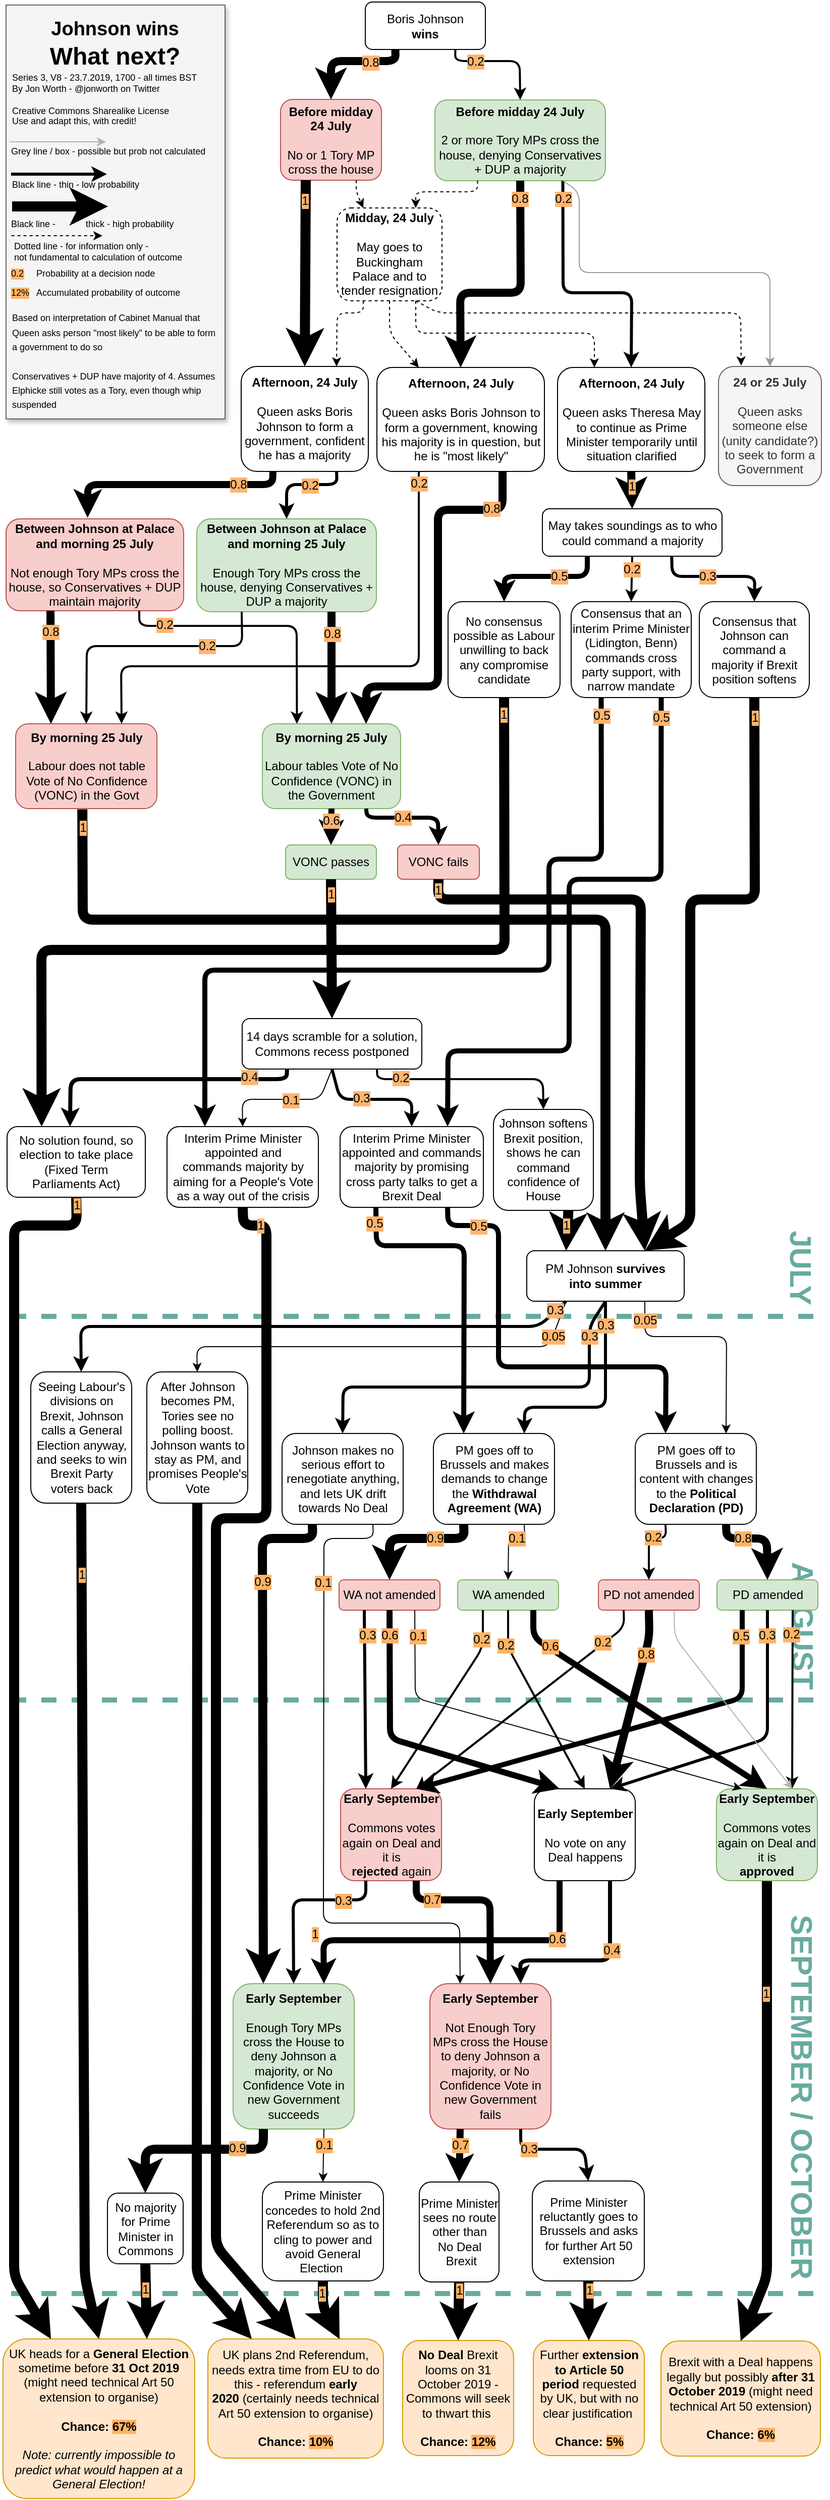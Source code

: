 <mxfile version="11.0.2" type="device"><diagram id="lSXVcm9r7wIJ1-dpV6qa" name="Page-1"><mxGraphModel dx="737" dy="424" grid="1" gridSize="10" guides="1" tooltips="1" connect="1" arrows="1" fold="1" page="1" pageScale="1" pageWidth="827" pageHeight="1169" math="0" shadow="0"><root><mxCell id="0"/><mxCell id="1" parent="0"/><mxCell id="Iw0c2TgwUDw_euC1eZgr-57" value="" style="endArrow=none;dashed=1;html=1;strokeWidth=5;strokeColor=#67AB9F;" parent="1" edge="1"><mxGeometry width="50" height="50" relative="1" as="geometry"><mxPoint x="17" y="2277" as="sourcePoint"/><mxPoint x="824" y="2277" as="targetPoint"/></mxGeometry></mxCell><mxCell id="Iw0c2TgwUDw_euC1eZgr-58" value="&lt;font style=&quot;font-size: 30px&quot; color=&quot;#67ab9f&quot;&gt;&lt;b&gt;SEPTEMBER / OCTOBER&lt;/b&gt;&lt;/font&gt;" style="text;html=1;strokeColor=none;fillColor=none;align=right;verticalAlign=middle;whiteSpace=wrap;rounded=0;labelBackgroundColor=none;direction=south;rotation=90;" parent="1" vertex="1"><mxGeometry x="593.5" y="2040" width="416" height="33" as="geometry"/></mxCell><mxCell id="Iw0c2TgwUDw_euC1eZgr-34" value="" style="endArrow=none;dashed=1;html=1;strokeWidth=5;strokeColor=#67AB9F;" parent="1" edge="1"><mxGeometry width="50" height="50" relative="1" as="geometry"><mxPoint x="17" y="1689" as="sourcePoint"/><mxPoint x="824" y="1689" as="targetPoint"/></mxGeometry></mxCell><mxCell id="Iw0c2TgwUDw_euC1eZgr-54" value="&lt;font style=&quot;font-size: 30px&quot; color=&quot;#67ab9f&quot;&gt;&lt;b&gt;AUGUST&lt;/b&gt;&lt;/font&gt;" style="text;html=1;strokeColor=none;fillColor=none;align=right;verticalAlign=middle;whiteSpace=wrap;rounded=0;labelBackgroundColor=none;direction=south;rotation=90;" parent="1" vertex="1"><mxGeometry x="744.5" y="1607" width="115" height="33" as="geometry"/></mxCell><mxCell id="7K7P4XBZ72VktKCeOSTk-11" value="Boris Johnson&lt;br&gt;&lt;b&gt;wins&lt;/b&gt;&lt;br&gt;" style="rounded=1;whiteSpace=wrap;html=1;fontSize=12;" parent="1" vertex="1"><mxGeometry x="368" y="7" width="119" height="47" as="geometry"/></mxCell><mxCell id="7K7P4XBZ72VktKCeOSTk-15" value="&lt;span style=&quot;font-size: 12px&quot;&gt;&lt;b&gt;Early September&lt;/b&gt;&lt;br&gt;&lt;br&gt;Enough&lt;/span&gt; Tory MPs cross the House to deny Johnson a majority, or No Confidence Vote in new Government succeeds" style="rounded=1;whiteSpace=wrap;html=1;fillColor=#d5e8d4;strokeColor=#82b366;fontSize=12;" parent="1" vertex="1"><mxGeometry x="237" y="1970" width="120" height="144" as="geometry"/></mxCell><mxCell id="7K7P4XBZ72VktKCeOSTk-16" value="&lt;b&gt;Early September&lt;/b&gt;&lt;br&gt;&lt;br&gt;Not Enough&amp;nbsp;Tory&lt;br&gt;MPs cross the House to deny Johnson a majority, or No Confidence Vote in new Government&lt;br&gt;fails" style="rounded=1;whiteSpace=wrap;html=1;fillColor=#f8cecc;strokeColor=#b85450;fontSize=12;" parent="1" vertex="1"><mxGeometry x="432" y="1970" width="120" height="144" as="geometry"/></mxCell><mxCell id="7K7P4XBZ72VktKCeOSTk-30" value="Prime Minister&lt;br&gt;sees no route other than&lt;br&gt;No Deal&lt;br&gt;&amp;nbsp;Brexit" style="rounded=1;whiteSpace=wrap;html=1;fontSize=12;" parent="1" vertex="1"><mxGeometry x="421.5" y="2166.5" width="79" height="99" as="geometry"/></mxCell><mxCell id="7K7P4XBZ72VktKCeOSTk-32" value="Prime Minister concedes to hold 2nd Referendum so as to cling to power and avoid General Election&amp;nbsp;" style="rounded=1;whiteSpace=wrap;html=1;fontSize=12;" parent="1" vertex="1"><mxGeometry x="266" y="2166.5" width="120" height="98" as="geometry"/></mxCell><mxCell id="7K7P4XBZ72VktKCeOSTk-33" value="" style="endArrow=classic;html=1;strokeWidth=1;exitX=0.75;exitY=1;exitDx=0;exitDy=0;fontSize=12;entryX=0.5;entryY=0;entryDx=0;entryDy=0;" parent="1" source="7K7P4XBZ72VktKCeOSTk-15" target="7K7P4XBZ72VktKCeOSTk-32" edge="1"><mxGeometry width="50" height="50" relative="1" as="geometry"><mxPoint x="10.5" y="1967" as="sourcePoint"/><mxPoint x="115" y="1969" as="targetPoint"/><Array as="points"/></mxGeometry></mxCell><mxCell id="7K7P4XBZ72VktKCeOSTk-53" value="0.1" style="text;html=1;resizable=0;points=[];align=center;verticalAlign=middle;labelBackgroundColor=#FFB366;fontSize=12;" parent="7K7P4XBZ72VktKCeOSTk-33" vertex="1" connectable="0"><mxGeometry x="-0.387" relative="1" as="geometry"><mxPoint as="offset"/></mxGeometry></mxCell><mxCell id="7K7P4XBZ72VktKCeOSTk-34" value="" style="endArrow=classic;html=1;strokeWidth=9;fontSize=12;entryX=0.5;entryY=0;entryDx=0;entryDy=0;exitX=0.25;exitY=1;exitDx=0;exitDy=0;" parent="1" source="7K7P4XBZ72VktKCeOSTk-15" target="ezZ561g6iPy63EXMOgBz-4" edge="1"><mxGeometry width="50" height="50" relative="1" as="geometry"><mxPoint x="105" y="1919" as="sourcePoint"/><mxPoint x="155" y="1949" as="targetPoint"/><Array as="points"><mxPoint x="267" y="2134"/><mxPoint x="150" y="2134"/></Array></mxGeometry></mxCell><mxCell id="7K7P4XBZ72VktKCeOSTk-54" value="0.9" style="text;html=1;resizable=0;points=[];align=center;verticalAlign=middle;labelBackgroundColor=#FFB366;fontSize=12;" parent="7K7P4XBZ72VktKCeOSTk-34" vertex="1" connectable="0"><mxGeometry x="-0.487" y="-1" relative="1" as="geometry"><mxPoint as="offset"/></mxGeometry></mxCell><mxCell id="7K7P4XBZ72VktKCeOSTk-35" value="" style="endArrow=classic;html=1;strokeWidth=7;exitX=0.25;exitY=1;exitDx=0;exitDy=0;entryX=0.5;entryY=0;entryDx=0;entryDy=0;fontSize=12;" parent="1" source="7K7P4XBZ72VktKCeOSTk-16" target="7K7P4XBZ72VktKCeOSTk-30" edge="1"><mxGeometry width="50" height="50" relative="1" as="geometry"><mxPoint x="530.5" y="1977" as="sourcePoint"/><mxPoint x="580.5" y="1927" as="targetPoint"/><Array as="points"/></mxGeometry></mxCell><mxCell id="7K7P4XBZ72VktKCeOSTk-55" value="0.7" style="text;html=1;resizable=0;points=[];align=center;verticalAlign=middle;labelBackgroundColor=#FFB366;fontSize=12;" parent="7K7P4XBZ72VktKCeOSTk-35" vertex="1" connectable="0"><mxGeometry x="-0.389" relative="1" as="geometry"><mxPoint as="offset"/></mxGeometry></mxCell><mxCell id="7K7P4XBZ72VktKCeOSTk-57" value="UK plans 2nd Referendum, needs extra time from EU to do this - referendum &lt;b&gt;early 2020&amp;nbsp;&lt;/b&gt;(certainly needs technical Art 50 extension to organise)&lt;b&gt;&lt;br&gt;&lt;/b&gt;&lt;br&gt;&lt;b&gt;Chance: &lt;span style=&quot;background-color: rgb(255 , 179 , 102)&quot;&gt;10%&lt;/span&gt;&lt;/b&gt;" style="rounded=1;whiteSpace=wrap;html=1;fillColor=#ffe6cc;strokeColor=#d79b00;fontSize=12;" parent="1" vertex="1"><mxGeometry x="212" y="2322" width="174" height="118" as="geometry"/></mxCell><mxCell id="7K7P4XBZ72VktKCeOSTk-63" value="&lt;b&gt;No Deal &lt;/b&gt;Brexit looms on 31 October 2019 - Commons will seek to thwart this&amp;nbsp;&lt;br&gt;&lt;br&gt;&lt;b&gt;Chance: &lt;span style=&quot;background-color: rgb(255 , 179 , 102)&quot;&gt;12%&lt;/span&gt;&lt;/b&gt;" style="rounded=1;whiteSpace=wrap;html=1;fillColor=#ffe6cc;strokeColor=#d79b00;fontSize=12;" parent="1" vertex="1"><mxGeometry x="405" y="2323.5" width="110" height="114" as="geometry"/></mxCell><mxCell id="7K7P4XBZ72VktKCeOSTk-64" value="" style="endArrow=classic;html=1;strokeWidth=10;fontSize=12;entryX=0.5;entryY=0;entryDx=0;entryDy=0;exitX=0.5;exitY=1;exitDx=0;exitDy=0;" parent="1" source="7K7P4XBZ72VktKCeOSTk-30" target="7K7P4XBZ72VktKCeOSTk-63" edge="1"><mxGeometry width="50" height="50" relative="1" as="geometry"><mxPoint x="406" y="2326.5" as="sourcePoint"/><mxPoint x="436.5" y="2380.5" as="targetPoint"/></mxGeometry></mxCell><mxCell id="7K7P4XBZ72VktKCeOSTk-76" value="1" style="text;html=1;resizable=0;points=[];align=center;verticalAlign=middle;labelBackgroundColor=#FFB366;fontSize=12;" parent="7K7P4XBZ72VktKCeOSTk-64" vertex="1" connectable="0"><mxGeometry x="-0.394" relative="1" as="geometry"><mxPoint x="0.5" y="-9" as="offset"/></mxGeometry></mxCell><mxCell id="7K7P4XBZ72VktKCeOSTk-71" value="" style="endArrow=classic;html=1;strokeWidth=10;fontSize=12;exitX=0.5;exitY=1;exitDx=0;exitDy=0;entryX=0.75;entryY=0;entryDx=0;entryDy=0;" parent="1" source="7K7P4XBZ72VktKCeOSTk-32" target="7K7P4XBZ72VktKCeOSTk-57" edge="1"><mxGeometry width="50" height="50" relative="1" as="geometry"><mxPoint x="301.5" y="2246.5" as="sourcePoint"/><mxPoint x="301.5" y="2346.5" as="targetPoint"/><Array as="points"><mxPoint x="326" y="2290"/></Array></mxGeometry></mxCell><mxCell id="7K7P4XBZ72VktKCeOSTk-74" value="1" style="text;html=1;resizable=0;points=[];align=center;verticalAlign=middle;labelBackgroundColor=#FFB366;fontSize=12;" parent="7K7P4XBZ72VktKCeOSTk-71" vertex="1" connectable="0"><mxGeometry x="-0.616" y="-1" relative="1" as="geometry"><mxPoint as="offset"/></mxGeometry></mxCell><mxCell id="7K7P4XBZ72VktKCeOSTk-72" value="Brexit with a Deal happens legally but possibly &lt;b&gt;after&lt;/b&gt;&lt;b style=&quot;font-size: 12px&quot;&gt;&amp;nbsp;31 October 2019&amp;nbsp;&lt;/b&gt;(might need technical Art 50 extension)&lt;span style=&quot;font-size: 12px&quot;&gt;&lt;br&gt;&lt;br&gt;&lt;b&gt;Chance: &lt;/b&gt;&lt;span style=&quot;font-weight: bold ; background-color: rgb(255 , 179 , 102)&quot;&gt;6%&lt;/span&gt;&lt;br&gt;&lt;/span&gt;" style="rounded=1;whiteSpace=wrap;html=1;fillColor=#ffe6cc;strokeColor=#d79b00;fontSize=12;" parent="1" vertex="1"><mxGeometry x="661" y="2324" width="158" height="114" as="geometry"/></mxCell><mxCell id="7K7P4XBZ72VktKCeOSTk-73" value="" style="endArrow=classic;html=1;strokeWidth=10;fontSize=12;entryX=0.5;entryY=0;entryDx=0;entryDy=0;exitX=0.5;exitY=1;exitDx=0;exitDy=0;" parent="1" source="BL-kFux2TK3ZMEraRpLe-17" target="7K7P4XBZ72VktKCeOSTk-72" edge="1"><mxGeometry width="50" height="50" relative="1" as="geometry"><mxPoint x="612.5" y="2086" as="sourcePoint"/><mxPoint x="501" y="2066" as="targetPoint"/><Array as="points"><mxPoint x="766" y="2260"/></Array></mxGeometry></mxCell><mxCell id="7K7P4XBZ72VktKCeOSTk-80" value="1" style="text;html=1;resizable=0;points=[];align=center;verticalAlign=middle;labelBackgroundColor=#FFB366;fontSize=12;" parent="7K7P4XBZ72VktKCeOSTk-73" vertex="1" connectable="0"><mxGeometry x="-0.515" y="-1" relative="1" as="geometry"><mxPoint as="offset"/></mxGeometry></mxCell><mxCell id="7K7P4XBZ72VktKCeOSTk-86" value="" style="rounded=0;whiteSpace=wrap;html=1;labelBackgroundColor=none;strokeColor=#666666;fontSize=10;fontColor=#333333;fillColor=#f5f5f5;shadow=1;" parent="1" vertex="1"><mxGeometry x="12" y="10" width="217" height="410" as="geometry"/></mxCell><mxCell id="7K7P4XBZ72VktKCeOSTk-87" value="Grey line / box - possible but prob not calculated" style="text;html=1;resizable=0;points=[];autosize=1;align=left;verticalAlign=top;spacingTop=-4;fontSize=9;" parent="1" vertex="1"><mxGeometry x="14.5" y="146.5" width="210" height="10" as="geometry"/></mxCell><mxCell id="7K7P4XBZ72VktKCeOSTk-88" value="&lt;b&gt;&lt;font style=&quot;font-size: 19px&quot;&gt;Johnson wins&lt;br&gt;&lt;/font&gt;What next?&lt;br&gt;&lt;/b&gt;" style="text;html=1;strokeColor=none;fillColor=none;spacing=5;spacingTop=-20;whiteSpace=wrap;overflow=hidden;rounded=0;labelBackgroundColor=none;fontSize=24;align=center;" parent="1" vertex="1"><mxGeometry x="12" y="27.5" width="216" height="44" as="geometry"/></mxCell><mxCell id="7K7P4XBZ72VktKCeOSTk-89" value="" style="endArrow=classic;html=1;strokeColor=#B3B3B3;strokeWidth=1;fillColor=#000000;fontSize=9;" parent="1" edge="1"><mxGeometry width="50" height="50" relative="1" as="geometry"><mxPoint x="16" y="145.5" as="sourcePoint"/><mxPoint x="111" y="145.5" as="targetPoint"/></mxGeometry></mxCell><mxCell id="7K7P4XBZ72VktKCeOSTk-90" value="Black line - thin - low probability" style="text;html=1;resizable=0;points=[];autosize=1;align=left;verticalAlign=top;spacingTop=-4;fontSize=9;" parent="1" vertex="1"><mxGeometry x="15.5" y="179.5" width="180" height="20" as="geometry"/></mxCell><mxCell id="7K7P4XBZ72VktKCeOSTk-91" value="" style="endArrow=classic;html=1;strokeColor=#000000;strokeWidth=3;fillColor=#000000;fontSize=9;" parent="1" edge="1"><mxGeometry width="50" height="50" relative="1" as="geometry"><mxPoint x="17" y="177.5" as="sourcePoint"/><mxPoint x="112" y="177.5" as="targetPoint"/></mxGeometry></mxCell><mxCell id="7K7P4XBZ72VktKCeOSTk-92" value="Black line -&amp;nbsp; &amp;nbsp; &amp;nbsp; &amp;nbsp; &amp;nbsp; &amp;nbsp; thick - high probability" style="text;html=1;resizable=0;points=[];autosize=1;align=left;verticalAlign=top;spacingTop=-4;fontSize=9;" parent="1" vertex="1"><mxGeometry x="15" y="218.5" width="180" height="10" as="geometry"/></mxCell><mxCell id="7K7P4XBZ72VktKCeOSTk-93" value="" style="endArrow=classic;html=1;strokeColor=#000000;strokeWidth=10;fillColor=#000000;fontSize=9;" parent="1" edge="1"><mxGeometry width="50" height="50" relative="1" as="geometry"><mxPoint x="18" y="209.5" as="sourcePoint"/><mxPoint x="113" y="209.5" as="targetPoint"/></mxGeometry></mxCell><mxCell id="7K7P4XBZ72VktKCeOSTk-94" value="0.2" style="text;html=1;resizable=0;points=[];autosize=1;align=left;verticalAlign=top;spacingTop=-4;labelBackgroundColor=#FFB366;fontSize=9;" parent="1" vertex="1"><mxGeometry x="15" y="268" width="30" height="20" as="geometry"/></mxCell><mxCell id="7K7P4XBZ72VktKCeOSTk-95" value="Probability at a decision node" style="text;html=1;resizable=0;points=[];autosize=1;align=left;verticalAlign=top;spacingTop=-4;fontSize=9;" parent="1" vertex="1"><mxGeometry x="40" y="268" width="150" height="10" as="geometry"/></mxCell><mxCell id="7K7P4XBZ72VktKCeOSTk-96" value="&lt;div style=&quot;font-size: 9px&quot;&gt;&lt;span style=&quot;font-size: 9px&quot;&gt;Series 3, V8 - 23.7&lt;/span&gt;&lt;span&gt;.2019, 1700 - a&lt;/span&gt;&lt;span&gt;ll times BST&lt;/span&gt;&lt;/div&gt;&lt;div style=&quot;font-size: 9px&quot;&gt;&lt;span&gt;By Jon Worth - @jonworth on Twitter&lt;/span&gt;&lt;/div&gt;&lt;div style=&quot;font-size: 9px&quot;&gt;&lt;span&gt;&lt;br&gt;&lt;/span&gt;&lt;/div&gt;&lt;div style=&quot;font-size: 9px&quot;&gt;&lt;span&gt;Creative Commons Sharealike License&lt;/span&gt;&lt;/div&gt;&lt;div style=&quot;font-size: 9px&quot;&gt;&lt;span&gt;Use and adapt this, with credit!&lt;/span&gt;&lt;/div&gt;&lt;font style=&quot;font-size: 9px&quot;&gt;&lt;br style=&quot;font-size: 9px&quot;&gt;&lt;/font&gt;" style="text;html=1;strokeColor=none;fillColor=none;align=left;verticalAlign=middle;whiteSpace=wrap;rounded=0;labelBackgroundColor=none;fontSize=9;fontColor=#000000;" parent="1" vertex="1"><mxGeometry x="15.5" y="83.5" width="212" height="51" as="geometry"/></mxCell><mxCell id="7K7P4XBZ72VktKCeOSTk-101" value="Accumulated probability of outcome" style="text;html=1;resizable=0;points=[];autosize=1;align=left;verticalAlign=top;spacingTop=-4;fontSize=9;" parent="1" vertex="1"><mxGeometry x="40" y="287" width="170" height="10" as="geometry"/></mxCell><mxCell id="7K7P4XBZ72VktKCeOSTk-102" value="12%" style="text;html=1;resizable=0;points=[];autosize=1;align=left;verticalAlign=top;spacingTop=-4;labelBackgroundColor=#FFB366;fontSize=9;" parent="1" vertex="1"><mxGeometry x="15" y="287" width="40" height="10" as="geometry"/></mxCell><mxCell id="ezZ561g6iPy63EXMOgBz-4" value="No majority for Prime Minister in Commons" style="rounded=1;whiteSpace=wrap;html=1;fontSize=12;" parent="1" vertex="1"><mxGeometry x="112.5" y="2177.5" width="75" height="70" as="geometry"/></mxCell><mxCell id="ezZ561g6iPy63EXMOgBz-5" value="UK heads for a &lt;b&gt;General Election &lt;/b&gt;sometime before&lt;b&gt; 31 Oct 2019 &lt;/b&gt;(might need technical Art 50 extension to organise)&lt;br&gt;&lt;br&gt;&lt;b&gt;Chance: &lt;span style=&quot;background-color: rgb(255 , 179 , 102)&quot;&gt;67%&lt;br&gt;&lt;/span&gt;&lt;/b&gt;&lt;br&gt;&lt;i&gt;Note: currently impossible to predict what would happen at a General Election!&lt;/i&gt;" style="rounded=1;whiteSpace=wrap;html=1;fillColor=#ffe6cc;strokeColor=#d79b00;fontSize=12;" parent="1" vertex="1"><mxGeometry x="9" y="2322" width="190" height="158" as="geometry"/></mxCell><mxCell id="ezZ561g6iPy63EXMOgBz-6" value="" style="endArrow=classic;html=1;strokeWidth=10;fontSize=12;exitX=0.5;exitY=1;exitDx=0;exitDy=0;entryX=0.75;entryY=0;entryDx=0;entryDy=0;" parent="1" source="ezZ561g6iPy63EXMOgBz-4" target="ezZ561g6iPy63EXMOgBz-5" edge="1"><mxGeometry width="50" height="50" relative="1" as="geometry"><mxPoint x="52" y="2466.5" as="sourcePoint"/><mxPoint x="135.333" y="2324" as="targetPoint"/></mxGeometry></mxCell><mxCell id="ezZ561g6iPy63EXMOgBz-7" value="1" style="text;html=1;resizable=0;points=[];align=center;verticalAlign=middle;labelBackgroundColor=#FFB366;fontSize=12;" parent="ezZ561g6iPy63EXMOgBz-6" vertex="1" connectable="0"><mxGeometry x="-0.313" y="-1" relative="1" as="geometry"><mxPoint as="offset"/></mxGeometry></mxCell><mxCell id="ezZ561g6iPy63EXMOgBz-8" value="Seeing Labour's divisions on Brexit, Johnson calls a General Election anyway, and seeks to win Brexit Party voters back" style="rounded=1;whiteSpace=wrap;html=1;fontSize=12;" parent="1" vertex="1"><mxGeometry x="36.5" y="1364" width="100" height="130" as="geometry"/></mxCell><mxCell id="ezZ561g6iPy63EXMOgBz-9" value="" style="endArrow=classic;html=1;entryX=0.5;entryY=0;entryDx=0;entryDy=0;exitX=0.5;exitY=1;exitDx=0;exitDy=0;strokeWidth=10;" parent="1" source="ezZ561g6iPy63EXMOgBz-8" target="ezZ561g6iPy63EXMOgBz-5" edge="1"><mxGeometry width="50" height="50" relative="1" as="geometry"><mxPoint x="55.5" y="1816" as="sourcePoint"/><mxPoint x="91.333" y="2295" as="targetPoint"/><Array as="points"><mxPoint x="90" y="2260"/></Array></mxGeometry></mxCell><mxCell id="O7O-WKxeNENNEInKpeFR-5" value="1" style="text;html=1;resizable=0;points=[];align=center;verticalAlign=middle;labelBackgroundColor=#FFB366;" parent="ezZ561g6iPy63EXMOgBz-9" vertex="1" connectable="0"><mxGeometry x="-0.83" relative="1" as="geometry"><mxPoint as="offset"/></mxGeometry></mxCell><mxCell id="BL-kFux2TK3ZMEraRpLe-4" value="PM goes off to Brussels and makes demands to change the &lt;b&gt;Withdrawal Agreement (WA)&lt;/b&gt;" style="rounded=1;whiteSpace=wrap;html=1;" parent="1" vertex="1"><mxGeometry x="435.5" y="1425" width="120" height="90" as="geometry"/></mxCell><mxCell id="BL-kFux2TK3ZMEraRpLe-5" value="WA not amended" style="rounded=1;whiteSpace=wrap;html=1;fillColor=#f8cecc;strokeColor=#b85450;fontSize=12;" parent="1" vertex="1"><mxGeometry x="342" y="1570" width="100" height="30" as="geometry"/></mxCell><mxCell id="BL-kFux2TK3ZMEraRpLe-6" value="WA amended" style="rounded=1;whiteSpace=wrap;html=1;fillColor=#d5e8d4;strokeColor=#82b366;fontSize=12;" parent="1" vertex="1"><mxGeometry x="459.5" y="1570" width="100" height="30" as="geometry"/></mxCell><mxCell id="BL-kFux2TK3ZMEraRpLe-7" value="PM goes off to Brussels and is content with changes to the &lt;b&gt;Political Declaration (PD)&lt;/b&gt;" style="rounded=1;whiteSpace=wrap;html=1;" parent="1" vertex="1"><mxGeometry x="635.5" y="1425" width="120" height="90" as="geometry"/></mxCell><mxCell id="BL-kFux2TK3ZMEraRpLe-8" value="" style="endArrow=classic;html=1;strokeWidth=1;exitX=0.75;exitY=1;exitDx=0;exitDy=0;entryX=0.5;entryY=0;entryDx=0;entryDy=0;" parent="1" source="BL-kFux2TK3ZMEraRpLe-4" target="BL-kFux2TK3ZMEraRpLe-6" edge="1"><mxGeometry width="50" height="50" relative="1" as="geometry"><mxPoint x="638.5" y="1469" as="sourcePoint"/><mxPoint x="688.5" y="1419" as="targetPoint"/><Array as="points"><mxPoint x="526" y="1529"/><mxPoint x="510" y="1529"/></Array></mxGeometry></mxCell><mxCell id="BL-kFux2TK3ZMEraRpLe-52" value="0.1" style="text;html=1;resizable=0;points=[];align=center;verticalAlign=middle;labelBackgroundColor=#FFB366;" parent="BL-kFux2TK3ZMEraRpLe-8" vertex="1" connectable="0"><mxGeometry x="-0.363" relative="1" as="geometry"><mxPoint as="offset"/></mxGeometry></mxCell><mxCell id="BL-kFux2TK3ZMEraRpLe-9" value="" style="endArrow=classic;html=1;strokeWidth=9;exitX=0.25;exitY=1;exitDx=0;exitDy=0;entryX=0.5;entryY=0;entryDx=0;entryDy=0;" parent="1" source="BL-kFux2TK3ZMEraRpLe-4" target="BL-kFux2TK3ZMEraRpLe-5" edge="1"><mxGeometry width="50" height="50" relative="1" as="geometry"><mxPoint x="494.5" y="1369" as="sourcePoint"/><mxPoint x="524.5" y="1413" as="targetPoint"/><Array as="points"><mxPoint x="466" y="1529"/><mxPoint x="392" y="1529"/></Array></mxGeometry></mxCell><mxCell id="BL-kFux2TK3ZMEraRpLe-51" value="0.9" style="text;html=1;resizable=0;points=[];align=center;verticalAlign=middle;labelBackgroundColor=#FFB366;" parent="BL-kFux2TK3ZMEraRpLe-9" vertex="1" connectable="0"><mxGeometry x="-0.327" relative="1" as="geometry"><mxPoint as="offset"/></mxGeometry></mxCell><mxCell id="BL-kFux2TK3ZMEraRpLe-10" value="PD amended" style="rounded=1;whiteSpace=wrap;html=1;fillColor=#d5e8d4;strokeColor=#82b366;fontSize=12;" parent="1" vertex="1"><mxGeometry x="716.5" y="1570" width="100" height="30" as="geometry"/></mxCell><mxCell id="BL-kFux2TK3ZMEraRpLe-11" value="PD not amended" style="rounded=1;whiteSpace=wrap;html=1;fillColor=#f8cecc;strokeColor=#b85450;fontSize=12;" parent="1" vertex="1"><mxGeometry x="599" y="1570" width="100" height="30" as="geometry"/></mxCell><mxCell id="BL-kFux2TK3ZMEraRpLe-12" value="" style="endArrow=classic;html=1;strokeWidth=8;entryX=0.5;entryY=0;entryDx=0;entryDy=0;exitX=0.75;exitY=1;exitDx=0;exitDy=0;" parent="1" source="BL-kFux2TK3ZMEraRpLe-7" target="BL-kFux2TK3ZMEraRpLe-10" edge="1"><mxGeometry width="50" height="50" relative="1" as="geometry"><mxPoint x="709.5" y="1440" as="sourcePoint"/><mxPoint x="524.5" y="1413" as="targetPoint"/><Array as="points"><mxPoint x="726" y="1529"/><mxPoint x="766" y="1529"/></Array></mxGeometry></mxCell><mxCell id="BL-kFux2TK3ZMEraRpLe-54" value="0.8" style="text;html=1;resizable=0;points=[];align=center;verticalAlign=middle;labelBackgroundColor=#FFB366;" parent="BL-kFux2TK3ZMEraRpLe-12" vertex="1" connectable="0"><mxGeometry x="-0.425" y="2" relative="1" as="geometry"><mxPoint x="2" y="2" as="offset"/></mxGeometry></mxCell><mxCell id="BL-kFux2TK3ZMEraRpLe-13" value="" style="endArrow=classic;html=1;strokeWidth=2;exitX=0.25;exitY=1;exitDx=0;exitDy=0;entryX=0.5;entryY=0;entryDx=0;entryDy=0;" parent="1" source="BL-kFux2TK3ZMEraRpLe-7" target="BL-kFux2TK3ZMEraRpLe-11" edge="1"><mxGeometry width="50" height="50" relative="1" as="geometry"><mxPoint x="434.5" y="1369" as="sourcePoint"/><mxPoint x="407.5" y="1413" as="targetPoint"/><Array as="points"><mxPoint x="666" y="1529"/><mxPoint x="649" y="1529"/></Array></mxGeometry></mxCell><mxCell id="BL-kFux2TK3ZMEraRpLe-53" value="0.2" style="text;html=1;resizable=0;points=[];align=center;verticalAlign=middle;labelBackgroundColor=#FFB366;" parent="BL-kFux2TK3ZMEraRpLe-13" vertex="1" connectable="0"><mxGeometry x="-0.254" y="-1" relative="1" as="geometry"><mxPoint as="offset"/></mxGeometry></mxCell><mxCell id="BL-kFux2TK3ZMEraRpLe-16" value="&lt;b&gt;Early September&lt;/b&gt;&lt;br&gt;&lt;br&gt;Commons votes again on Deal and it is &lt;b&gt;rejected&lt;/b&gt;&amp;nbsp;again" style="rounded=1;whiteSpace=wrap;html=1;fillColor=#f8cecc;strokeColor=#b85450;fontSize=12;" parent="1" vertex="1"><mxGeometry x="343.5" y="1777" width="100" height="91" as="geometry"/></mxCell><mxCell id="BL-kFux2TK3ZMEraRpLe-17" value="&lt;b&gt;Early September&lt;/b&gt;&lt;br&gt;&lt;br&gt;Commons votes again on Deal and it is&lt;br&gt;&lt;b&gt;approved&lt;/b&gt;" style="rounded=1;whiteSpace=wrap;html=1;fillColor=#d5e8d4;strokeColor=#82b366;fontSize=12;" parent="1" vertex="1"><mxGeometry x="716" y="1777" width="100" height="91" as="geometry"/></mxCell><mxCell id="BL-kFux2TK3ZMEraRpLe-18" value="&lt;b&gt;Early September&lt;/b&gt;&lt;br&gt;&lt;br&gt;No vote on any Deal happens" style="rounded=1;whiteSpace=wrap;html=1;fontSize=12;" parent="1" vertex="1"><mxGeometry x="535.5" y="1777" width="100" height="91" as="geometry"/></mxCell><mxCell id="BL-kFux2TK3ZMEraRpLe-20" value="" style="endArrow=classic;html=1;strokeWidth=6;exitX=0.75;exitY=1;exitDx=0;exitDy=0;entryX=0.5;entryY=0;entryDx=0;entryDy=0;" parent="1" source="BL-kFux2TK3ZMEraRpLe-6" target="BL-kFux2TK3ZMEraRpLe-17" edge="1"><mxGeometry width="50" height="50" relative="1" as="geometry"><mxPoint x="722.5" y="1756" as="sourcePoint"/><mxPoint x="772.5" y="1706" as="targetPoint"/><Array as="points"><mxPoint x="534.5" y="1627"/></Array></mxGeometry></mxCell><mxCell id="BL-kFux2TK3ZMEraRpLe-62" value="0.6" style="text;html=1;resizable=0;points=[];align=center;verticalAlign=middle;labelBackgroundColor=#FFB366;" parent="BL-kFux2TK3ZMEraRpLe-20" vertex="1" connectable="0"><mxGeometry x="-0.701" y="2" relative="1" as="geometry"><mxPoint as="offset"/></mxGeometry></mxCell><mxCell id="BL-kFux2TK3ZMEraRpLe-21" value="" style="endArrow=classic;html=1;strokeWidth=2;exitX=0.25;exitY=1;exitDx=0;exitDy=0;entryX=0.5;entryY=0;entryDx=0;entryDy=0;" parent="1" source="BL-kFux2TK3ZMEraRpLe-6" target="BL-kFux2TK3ZMEraRpLe-16" edge="1"><mxGeometry width="50" height="50" relative="1" as="geometry"><mxPoint x="533.5" y="1580" as="sourcePoint"/><mxPoint x="568.5" y="1615" as="targetPoint"/><Array as="points"><mxPoint x="484.5" y="1637"/></Array></mxGeometry></mxCell><mxCell id="BL-kFux2TK3ZMEraRpLe-60" value="0.2" style="text;html=1;resizable=0;points=[];align=center;verticalAlign=middle;labelBackgroundColor=#FFB366;" parent="BL-kFux2TK3ZMEraRpLe-21" vertex="1" connectable="0"><mxGeometry x="-0.715" y="-2" relative="1" as="geometry"><mxPoint as="offset"/></mxGeometry></mxCell><mxCell id="BL-kFux2TK3ZMEraRpLe-24" value="" style="endArrow=classic;html=1;strokeWidth=2;entryX=0.75;entryY=0;entryDx=0;entryDy=0;exitX=0.75;exitY=1;exitDx=0;exitDy=0;" parent="1" source="BL-kFux2TK3ZMEraRpLe-10" target="BL-kFux2TK3ZMEraRpLe-17" edge="1"><mxGeometry width="50" height="50" relative="1" as="geometry"><mxPoint x="729.5" y="1807" as="sourcePoint"/><mxPoint x="779.5" y="1757" as="targetPoint"/></mxGeometry></mxCell><mxCell id="BL-kFux2TK3ZMEraRpLe-65" value="0.2" style="text;html=1;resizable=0;points=[];align=center;verticalAlign=middle;labelBackgroundColor=#FFB366;" parent="BL-kFux2TK3ZMEraRpLe-24" vertex="1" connectable="0"><mxGeometry x="-0.459" relative="1" as="geometry"><mxPoint x="-2" y="-24" as="offset"/></mxGeometry></mxCell><mxCell id="BL-kFux2TK3ZMEraRpLe-25" value="" style="endArrow=classic;html=1;strokeWidth=5;entryX=0.75;entryY=0;entryDx=0;entryDy=0;exitX=0.25;exitY=1;exitDx=0;exitDy=0;" parent="1" source="BL-kFux2TK3ZMEraRpLe-10" target="BL-kFux2TK3ZMEraRpLe-16" edge="1"><mxGeometry width="50" height="50" relative="1" as="geometry"><mxPoint x="499.5" y="1637" as="sourcePoint"/><mxPoint x="549.5" y="1587" as="targetPoint"/><Array as="points"><mxPoint x="741.5" y="1687"/></Array></mxGeometry></mxCell><mxCell id="BL-kFux2TK3ZMEraRpLe-67" value="0.5" style="text;html=1;resizable=0;points=[];align=center;verticalAlign=middle;labelBackgroundColor=#FFB366;" parent="BL-kFux2TK3ZMEraRpLe-25" vertex="1" connectable="0"><mxGeometry x="-0.727" y="-3" relative="1" as="geometry"><mxPoint x="1" y="-32" as="offset"/></mxGeometry></mxCell><mxCell id="BL-kFux2TK3ZMEraRpLe-26" value="" style="endArrow=classic;html=1;strokeWidth=3;entryX=0.25;entryY=0;entryDx=0;entryDy=0;exitX=0.25;exitY=1;exitDx=0;exitDy=0;" parent="1" source="BL-kFux2TK3ZMEraRpLe-5" target="BL-kFux2TK3ZMEraRpLe-16" edge="1"><mxGeometry width="50" height="50" relative="1" as="geometry"><mxPoint x="299.5" y="1667" as="sourcePoint"/><mxPoint x="349.5" y="1617" as="targetPoint"/><Array as="points"/></mxGeometry></mxCell><mxCell id="BL-kFux2TK3ZMEraRpLe-50" value="0.3" style="text;html=1;resizable=0;points=[];align=center;verticalAlign=middle;labelBackgroundColor=#FFB366;" parent="BL-kFux2TK3ZMEraRpLe-26" vertex="1" connectable="0"><mxGeometry x="-0.519" y="1" relative="1" as="geometry"><mxPoint x="1" y="-18" as="offset"/></mxGeometry></mxCell><mxCell id="BL-kFux2TK3ZMEraRpLe-27" value="" style="endArrow=classic;html=1;strokeWidth=6;entryX=0.25;entryY=0;entryDx=0;entryDy=0;exitX=0.5;exitY=1;exitDx=0;exitDy=0;" parent="1" source="BL-kFux2TK3ZMEraRpLe-5" target="BL-kFux2TK3ZMEraRpLe-18" edge="1"><mxGeometry width="50" height="50" relative="1" as="geometry"><mxPoint x="366.5" y="1580" as="sourcePoint"/><mxPoint x="404.5" y="1676" as="targetPoint"/><Array as="points"><mxPoint x="392.5" y="1727"/></Array></mxGeometry></mxCell><mxCell id="BL-kFux2TK3ZMEraRpLe-55" value="0.6" style="text;html=1;resizable=0;points=[];align=center;verticalAlign=middle;labelBackgroundColor=#FFB366;" parent="BL-kFux2TK3ZMEraRpLe-27" vertex="1" connectable="0"><mxGeometry x="-0.527" y="-3" relative="1" as="geometry"><mxPoint x="2.5" y="-47" as="offset"/></mxGeometry></mxCell><mxCell id="BL-kFux2TK3ZMEraRpLe-28" value="" style="endArrow=classic;html=1;strokeWidth=1;entryX=0.25;entryY=0;entryDx=0;entryDy=0;exitX=0.75;exitY=1;exitDx=0;exitDy=0;" parent="1" source="BL-kFux2TK3ZMEraRpLe-5" target="BL-kFux2TK3ZMEraRpLe-17" edge="1"><mxGeometry width="50" height="50" relative="1" as="geometry"><mxPoint x="391.5" y="1580" as="sourcePoint"/><mxPoint x="520.5" y="1676" as="targetPoint"/><Array as="points"><mxPoint x="417.5" y="1687"/></Array></mxGeometry></mxCell><mxCell id="BL-kFux2TK3ZMEraRpLe-56" value="0.1" style="text;html=1;resizable=0;points=[];align=center;verticalAlign=middle;labelBackgroundColor=#FFB366;" parent="BL-kFux2TK3ZMEraRpLe-28" vertex="1" connectable="0"><mxGeometry x="-0.689" y="2" relative="1" as="geometry"><mxPoint y="-40" as="offset"/></mxGeometry></mxCell><mxCell id="BL-kFux2TK3ZMEraRpLe-29" value="" style="endArrow=classic;html=1;strokeWidth=2;exitX=0.5;exitY=1;exitDx=0;exitDy=0;entryX=0.5;entryY=0;entryDx=0;entryDy=0;" parent="1" source="BL-kFux2TK3ZMEraRpLe-6" target="BL-kFux2TK3ZMEraRpLe-18" edge="1"><mxGeometry width="50" height="50" relative="1" as="geometry"><mxPoint x="483.5" y="1580" as="sourcePoint"/><mxPoint x="429.5" y="1676" as="targetPoint"/><Array as="points"><mxPoint x="509.5" y="1637"/></Array></mxGeometry></mxCell><mxCell id="BL-kFux2TK3ZMEraRpLe-61" value="0.2" style="text;html=1;resizable=0;points=[];align=center;verticalAlign=middle;labelBackgroundColor=#FFB366;" parent="BL-kFux2TK3ZMEraRpLe-29" vertex="1" connectable="0"><mxGeometry x="-0.648" y="-3" relative="1" as="geometry"><mxPoint as="offset"/></mxGeometry></mxCell><mxCell id="BL-kFux2TK3ZMEraRpLe-30" value="" style="endArrow=classic;html=1;strokeWidth=3;entryX=0.75;entryY=0;entryDx=0;entryDy=0;exitX=0.5;exitY=1;exitDx=0;exitDy=0;" parent="1" source="BL-kFux2TK3ZMEraRpLe-10" target="BL-kFux2TK3ZMEraRpLe-18" edge="1"><mxGeometry width="50" height="50" relative="1" as="geometry"><mxPoint x="731.5" y="1580" as="sourcePoint"/><mxPoint x="454.5" y="1676" as="targetPoint"/><Array as="points"><mxPoint x="766.5" y="1727"/></Array></mxGeometry></mxCell><mxCell id="BL-kFux2TK3ZMEraRpLe-66" value="0.3" style="text;html=1;resizable=0;points=[];align=center;verticalAlign=middle;labelBackgroundColor=#FFB366;" parent="BL-kFux2TK3ZMEraRpLe-30" vertex="1" connectable="0"><mxGeometry x="-0.516" relative="1" as="geometry"><mxPoint x="-0.5" y="-46" as="offset"/></mxGeometry></mxCell><mxCell id="BL-kFux2TK3ZMEraRpLe-31" value="" style="endArrow=classic;html=1;strokeWidth=9;exitX=0.25;exitY=1;exitDx=0;exitDy=0;entryX=0.25;entryY=0;entryDx=0;entryDy=0;" parent="1" source="BL-kFux2TK3ZMEraRpLe-32" target="7K7P4XBZ72VktKCeOSTk-15" edge="1"><mxGeometry width="50" height="50" relative="1" as="geometry"><mxPoint x="305.5" y="1430" as="sourcePoint"/><mxPoint x="305.5" y="1540" as="targetPoint"/><Array as="points"><mxPoint x="316" y="1529"/><mxPoint x="266" y="1529"/></Array></mxGeometry></mxCell><mxCell id="BL-kFux2TK3ZMEraRpLe-48" value="0.9" style="text;html=1;resizable=0;points=[];align=center;verticalAlign=middle;labelBackgroundColor=#FFB366;" parent="BL-kFux2TK3ZMEraRpLe-31" vertex="1" connectable="0"><mxGeometry x="-0.576" relative="1" as="geometry"><mxPoint as="offset"/></mxGeometry></mxCell><mxCell id="BL-kFux2TK3ZMEraRpLe-32" value="Johnson makes no serious effort to renegotiate anything, and lets UK drift towards No Deal" style="rounded=1;whiteSpace=wrap;html=1;" parent="1" vertex="1"><mxGeometry x="285.5" y="1425" width="120" height="90" as="geometry"/></mxCell><mxCell id="BL-kFux2TK3ZMEraRpLe-33" value="" style="endArrow=classic;html=1;strokeWidth=1;entryX=0.25;entryY=0;entryDx=0;entryDy=0;exitX=0.75;exitY=1;exitDx=0;exitDy=0;" parent="1" source="BL-kFux2TK3ZMEraRpLe-32" target="7K7P4XBZ72VktKCeOSTk-16" edge="1"><mxGeometry width="50" height="50" relative="1" as="geometry"><mxPoint x="295.5" y="1600" as="sourcePoint"/><mxPoint x="345.5" y="1550" as="targetPoint"/><Array as="points"><mxPoint x="376" y="1529"/><mxPoint x="327" y="1529"/><mxPoint x="326.5" y="1910"/><mxPoint x="461.5" y="1910"/></Array></mxGeometry></mxCell><mxCell id="BL-kFux2TK3ZMEraRpLe-49" value="0.1" style="text;html=1;resizable=0;points=[];align=center;verticalAlign=middle;labelBackgroundColor=#FFB366;" parent="BL-kFux2TK3ZMEraRpLe-33" vertex="1" connectable="0"><mxGeometry x="-0.614" y="1" relative="1" as="geometry"><mxPoint x="-2" y="-17" as="offset"/></mxGeometry></mxCell><mxCell id="BL-kFux2TK3ZMEraRpLe-57" value="" style="endArrow=classic;html=1;strokeWidth=2;exitX=0.25;exitY=1;exitDx=0;exitDy=0;entryX=0.75;entryY=0;entryDx=0;entryDy=0;" parent="1" source="BL-kFux2TK3ZMEraRpLe-11" target="BL-kFux2TK3ZMEraRpLe-16" edge="1"><mxGeometry width="50" height="50" relative="1" as="geometry"><mxPoint x="739.5" y="1747" as="sourcePoint"/><mxPoint x="789.5" y="1697" as="targetPoint"/><Array as="points"><mxPoint x="624.5" y="1617"/></Array></mxGeometry></mxCell><mxCell id="BL-kFux2TK3ZMEraRpLe-64" value="0.2" style="text;html=1;resizable=0;points=[];align=center;verticalAlign=middle;labelBackgroundColor=#FFB366;" parent="BL-kFux2TK3ZMEraRpLe-57" vertex="1" connectable="0"><mxGeometry x="-0.683" y="-2" relative="1" as="geometry"><mxPoint x="1" as="offset"/></mxGeometry></mxCell><mxCell id="BL-kFux2TK3ZMEraRpLe-58" value="" style="endArrow=classic;html=1;strokeWidth=8;exitX=0.5;exitY=1;exitDx=0;exitDy=0;entryX=0.75;entryY=0;entryDx=0;entryDy=0;" parent="1" source="BL-kFux2TK3ZMEraRpLe-11" target="BL-kFux2TK3ZMEraRpLe-18" edge="1"><mxGeometry width="50" height="50" relative="1" as="geometry"><mxPoint x="614.5" y="1580" as="sourcePoint"/><mxPoint x="454.5" y="1676" as="targetPoint"/><Array as="points"><mxPoint x="649.5" y="1627"/></Array></mxGeometry></mxCell><mxCell id="BL-kFux2TK3ZMEraRpLe-63" value="0.8" style="text;html=1;resizable=0;points=[];align=center;verticalAlign=middle;labelBackgroundColor=#FFB366;" parent="BL-kFux2TK3ZMEraRpLe-58" vertex="1" connectable="0"><mxGeometry x="-0.513" y="1" relative="1" as="geometry"><mxPoint as="offset"/></mxGeometry></mxCell><mxCell id="BL-kFux2TK3ZMEraRpLe-59" value="" style="endArrow=classic;html=1;strokeWidth=1;exitX=0.75;exitY=1;exitDx=0;exitDy=0;entryX=0.75;entryY=0;entryDx=0;entryDy=0;strokeColor=#B3B3B3;" parent="1" source="BL-kFux2TK3ZMEraRpLe-11" target="BL-kFux2TK3ZMEraRpLe-17" edge="1"><mxGeometry width="50" height="50" relative="1" as="geometry"><mxPoint x="639.5" y="1580" as="sourcePoint"/><mxPoint x="570.5" y="1676" as="targetPoint"/><Array as="points"><mxPoint x="674.5" y="1627"/></Array></mxGeometry></mxCell><mxCell id="BL-kFux2TK3ZMEraRpLe-69" value="" style="endArrow=classic;html=1;strokeWidth=3;entryX=0.5;entryY=0;entryDx=0;entryDy=0;exitX=0.25;exitY=1;exitDx=0;exitDy=0;" parent="1" source="BL-kFux2TK3ZMEraRpLe-16" target="7K7P4XBZ72VktKCeOSTk-15" edge="1"><mxGeometry width="50" height="50" relative="1" as="geometry"><mxPoint x="345.5" y="1717" as="sourcePoint"/><mxPoint x="470.5" y="1787" as="targetPoint"/><Array as="points"><mxPoint x="368.5" y="1887"/><mxPoint x="296.5" y="1887"/></Array></mxGeometry></mxCell><mxCell id="BL-kFux2TK3ZMEraRpLe-70" value="0.3" style="text;html=1;resizable=0;points=[];align=center;verticalAlign=middle;labelBackgroundColor=#FFB366;" parent="BL-kFux2TK3ZMEraRpLe-69" vertex="1" connectable="0"><mxGeometry x="-0.519" y="1" relative="1" as="geometry"><mxPoint as="offset"/></mxGeometry></mxCell><mxCell id="BL-kFux2TK3ZMEraRpLe-71" value="Prime Minister&lt;br&gt;reluctantly goes to Brussels and asks for further Art 50 extension" style="rounded=1;whiteSpace=wrap;html=1;fontSize=12;" parent="1" vertex="1"><mxGeometry x="533.5" y="2165.5" width="111" height="99" as="geometry"/></mxCell><mxCell id="BL-kFux2TK3ZMEraRpLe-72" value="Further &lt;b&gt;extension to Article 50 period&lt;/b&gt; requested by UK, but with no clear justification&amp;nbsp;&lt;br&gt;&lt;br&gt;&lt;b&gt;Chance: &lt;span style=&quot;background-color: rgb(255 , 179 , 102)&quot;&gt;5%&lt;/span&gt;&lt;/b&gt;" style="rounded=1;whiteSpace=wrap;html=1;fillColor=#ffe6cc;strokeColor=#d79b00;fontSize=12;" parent="1" vertex="1"><mxGeometry x="534.5" y="2323.5" width="110" height="114" as="geometry"/></mxCell><mxCell id="BL-kFux2TK3ZMEraRpLe-73" value="" style="endArrow=classic;html=1;strokeColor=#000000;strokeWidth=4;entryX=0.75;entryY=0;entryDx=0;entryDy=0;exitX=0.75;exitY=1;exitDx=0;exitDy=0;" parent="1" source="BL-kFux2TK3ZMEraRpLe-18" target="7K7P4XBZ72VktKCeOSTk-16" edge="1"><mxGeometry width="50" height="50" relative="1" as="geometry"><mxPoint x="605.5" y="1957" as="sourcePoint"/><mxPoint x="655.5" y="1907" as="targetPoint"/><Array as="points"><mxPoint x="610.5" y="1947"/><mxPoint x="521.5" y="1947"/></Array></mxGeometry></mxCell><mxCell id="BL-kFux2TK3ZMEraRpLe-82" value="0.4" style="text;html=1;resizable=0;points=[];align=center;verticalAlign=middle;labelBackgroundColor=#FFB366;" parent="BL-kFux2TK3ZMEraRpLe-73" vertex="1" connectable="0"><mxGeometry x="-0.285" y="1" relative="1" as="geometry"><mxPoint as="offset"/></mxGeometry></mxCell><mxCell id="BL-kFux2TK3ZMEraRpLe-74" value="" style="endArrow=classic;html=1;strokeColor=#000000;strokeWidth=7;entryX=0.5;entryY=0;entryDx=0;entryDy=0;exitX=0.75;exitY=1;exitDx=0;exitDy=0;" parent="1" source="BL-kFux2TK3ZMEraRpLe-16" target="7K7P4XBZ72VktKCeOSTk-16" edge="1"><mxGeometry width="50" height="50" relative="1" as="geometry"><mxPoint x="465.5" y="1977" as="sourcePoint"/><mxPoint x="515.5" y="1927" as="targetPoint"/><Array as="points"><mxPoint x="418.5" y="1887"/><mxPoint x="491.5" y="1887"/></Array></mxGeometry></mxCell><mxCell id="BL-kFux2TK3ZMEraRpLe-80" value="0.7" style="text;html=1;resizable=0;points=[];align=center;verticalAlign=middle;labelBackgroundColor=#FFB366;" parent="BL-kFux2TK3ZMEraRpLe-74" vertex="1" connectable="0"><mxGeometry x="-0.6" relative="1" as="geometry"><mxPoint x="-1" as="offset"/></mxGeometry></mxCell><mxCell id="BL-kFux2TK3ZMEraRpLe-75" value="" style="endArrow=classic;html=1;strokeColor=#000000;strokeWidth=3;exitX=0.75;exitY=1;exitDx=0;exitDy=0;entryX=0.5;entryY=0;entryDx=0;entryDy=0;" parent="1" source="7K7P4XBZ72VktKCeOSTk-16" target="BL-kFux2TK3ZMEraRpLe-71" edge="1"><mxGeometry width="50" height="50" relative="1" as="geometry"><mxPoint x="545.5" y="2037" as="sourcePoint"/><mxPoint x="595.5" y="1987" as="targetPoint"/><Array as="points"><mxPoint x="522" y="2134"/><mxPoint x="585" y="2134"/></Array></mxGeometry></mxCell><mxCell id="BL-kFux2TK3ZMEraRpLe-83" value="0.3" style="text;html=1;resizable=0;points=[];align=center;verticalAlign=middle;labelBackgroundColor=#FFB366;" parent="BL-kFux2TK3ZMEraRpLe-75" vertex="1" connectable="0"><mxGeometry x="-0.519" relative="1" as="geometry"><mxPoint as="offset"/></mxGeometry></mxCell><mxCell id="BL-kFux2TK3ZMEraRpLe-76" value="" style="endArrow=classic;html=1;strokeWidth=10;fontSize=12;entryX=0.5;entryY=0;entryDx=0;entryDy=0;exitX=0.5;exitY=1;exitDx=0;exitDy=0;" parent="1" source="BL-kFux2TK3ZMEraRpLe-71" target="BL-kFux2TK3ZMEraRpLe-72" edge="1"><mxGeometry width="50" height="50" relative="1" as="geometry"><mxPoint x="449.5" y="2276" as="sourcePoint"/><mxPoint x="449.5" y="2391" as="targetPoint"/></mxGeometry></mxCell><mxCell id="BL-kFux2TK3ZMEraRpLe-77" value="1" style="text;html=1;resizable=0;points=[];align=center;verticalAlign=middle;labelBackgroundColor=#FFB366;fontSize=12;" parent="BL-kFux2TK3ZMEraRpLe-76" vertex="1" connectable="0"><mxGeometry x="-0.394" relative="1" as="geometry"><mxPoint x="0.5" y="-9" as="offset"/></mxGeometry></mxCell><mxCell id="BL-kFux2TK3ZMEraRpLe-78" value="" style="endArrow=classic;html=1;strokeColor=#000000;strokeWidth=6;entryX=0.75;entryY=0;entryDx=0;entryDy=0;exitX=0.25;exitY=1;exitDx=0;exitDy=0;" parent="1" source="BL-kFux2TK3ZMEraRpLe-18" target="7K7P4XBZ72VktKCeOSTk-15" edge="1"><mxGeometry width="50" height="50" relative="1" as="geometry"><mxPoint x="611.5" y="1878" as="sourcePoint"/><mxPoint x="411.5" y="1979" as="targetPoint"/><Array as="points"><mxPoint x="560.5" y="1927"/><mxPoint x="326.5" y="1927"/></Array></mxGeometry></mxCell><mxCell id="BL-kFux2TK3ZMEraRpLe-81" value="0.6" style="text;html=1;resizable=0;points=[];align=center;verticalAlign=middle;labelBackgroundColor=#FFB366;" parent="BL-kFux2TK3ZMEraRpLe-78" vertex="1" connectable="0"><mxGeometry x="-0.631" y="-1" relative="1" as="geometry"><mxPoint as="offset"/></mxGeometry></mxCell><mxCell id="Iw0c2TgwUDw_euC1eZgr-1" value="&lt;b&gt;Midday, 24 July&lt;/b&gt;&lt;br&gt;&lt;br&gt;May goes to Buckingham Palace and to tender resignation" style="rounded=1;whiteSpace=wrap;html=1;fontSize=12;dashed=1;" parent="1" vertex="1"><mxGeometry x="340" y="211" width="104" height="92" as="geometry"/></mxCell><mxCell id="Iw0c2TgwUDw_euC1eZgr-5" value="PM Johnson&amp;nbsp;&lt;b&gt;survives&lt;br&gt;into summer&lt;/b&gt;" style="rounded=1;whiteSpace=wrap;html=1;fontSize=12;" parent="1" vertex="1"><mxGeometry x="528" y="1244" width="156" height="50" as="geometry"/></mxCell><mxCell id="Iw0c2TgwUDw_euC1eZgr-6" value="" style="endArrow=none;dashed=1;html=1;strokeWidth=5;strokeColor=#67AB9F;" parent="1" edge="1"><mxGeometry width="50" height="50" relative="1" as="geometry"><mxPoint x="17" y="1309" as="sourcePoint"/><mxPoint x="824" y="1309" as="targetPoint"/></mxGeometry></mxCell><mxCell id="Iw0c2TgwUDw_euC1eZgr-8" value="14 days scramble for a solution, Commons recess postponed" style="rounded=1;whiteSpace=wrap;html=1;fontSize=12;" parent="1" vertex="1"><mxGeometry x="246" y="1014" width="178" height="50" as="geometry"/></mxCell><mxCell id="Iw0c2TgwUDw_euC1eZgr-9" value="Johnson softens Brexit position, shows he can command confidence of House" style="rounded=1;whiteSpace=wrap;html=1;fontSize=12;" parent="1" vertex="1"><mxGeometry x="495" y="1104" width="99" height="100" as="geometry"/></mxCell><mxCell id="Iw0c2TgwUDw_euC1eZgr-10" value="Interim Prime Minister appointed and commands majority by promising cross party talks to get a Brexit Deal" style="rounded=1;whiteSpace=wrap;html=1;fontSize=12;" parent="1" vertex="1"><mxGeometry x="343" y="1121" width="142" height="80" as="geometry"/></mxCell><mxCell id="Iw0c2TgwUDw_euC1eZgr-11" value="No solution found, so election to take place (Fixed Term&lt;br&gt;Parliaments Act)" style="rounded=1;whiteSpace=wrap;html=1;fontSize=12;" parent="1" vertex="1"><mxGeometry x="13" y="1121" width="137" height="70" as="geometry"/></mxCell><mxCell id="Iw0c2TgwUDw_euC1eZgr-12" value="" style="endArrow=classic;html=1;exitX=0.5;exitY=1;exitDx=0;exitDy=0;strokeWidth=10;entryX=0.25;entryY=0;entryDx=0;entryDy=0;" parent="1" source="Iw0c2TgwUDw_euC1eZgr-11" target="ezZ561g6iPy63EXMOgBz-5" edge="1"><mxGeometry width="50" height="50" relative="1" as="geometry"><mxPoint x="476.5" y="1357" as="sourcePoint"/><mxPoint x="46.667" y="2295" as="targetPoint"/><Array as="points"><mxPoint x="82" y="1219"/><mxPoint x="20" y="1219"/><mxPoint x="20" y="2260"/></Array></mxGeometry></mxCell><mxCell id="Iw0c2TgwUDw_euC1eZgr-13" value="1" style="text;html=1;resizable=0;points=[];align=center;verticalAlign=middle;labelBackgroundColor=#FFB366;" parent="Iw0c2TgwUDw_euC1eZgr-12" vertex="1" connectable="0"><mxGeometry x="-0.83" relative="1" as="geometry"><mxPoint x="61.5" y="-33" as="offset"/></mxGeometry></mxCell><mxCell id="Iw0c2TgwUDw_euC1eZgr-14" value="" style="endArrow=classic;html=1;strokeColor=#000000;strokeWidth=10;entryX=0.25;entryY=0;entryDx=0;entryDy=0;exitX=0.75;exitY=1;exitDx=0;exitDy=0;" parent="1" source="Iw0c2TgwUDw_euC1eZgr-9" target="Iw0c2TgwUDw_euC1eZgr-5" edge="1"><mxGeometry width="50" height="50" relative="1" as="geometry"><mxPoint x="550" y="1214" as="sourcePoint"/><mxPoint x="584" y="1211" as="targetPoint"/><Array as="points"/></mxGeometry></mxCell><mxCell id="Iw0c2TgwUDw_euC1eZgr-44" value="1" style="text;html=1;resizable=0;points=[];align=center;verticalAlign=middle;labelBackgroundColor=#FFB570;" parent="Iw0c2TgwUDw_euC1eZgr-14" vertex="1" connectable="0"><mxGeometry x="-0.252" y="-2" relative="1" as="geometry"><mxPoint as="offset"/></mxGeometry></mxCell><mxCell id="Iw0c2TgwUDw_euC1eZgr-16" value="Interim Prime Minister appointed and&lt;br&gt;commands majority by aiming for a People's Vote as a way out of the crisis" style="rounded=1;whiteSpace=wrap;html=1;fontSize=12;" parent="1" vertex="1"><mxGeometry x="171.5" y="1121" width="150" height="80" as="geometry"/></mxCell><mxCell id="Iw0c2TgwUDw_euC1eZgr-17" value="" style="endArrow=classic;html=1;strokeColor=#000000;strokeWidth=4;entryX=0.455;entryY=0;entryDx=0;entryDy=0;entryPerimeter=0;exitX=0.25;exitY=1;exitDx=0;exitDy=0;" parent="1" source="Iw0c2TgwUDw_euC1eZgr-8" target="Iw0c2TgwUDw_euC1eZgr-11" edge="1"><mxGeometry width="50" height="50" relative="1" as="geometry"><mxPoint x="372.5" y="1304" as="sourcePoint"/><mxPoint x="422.5" y="1254" as="targetPoint"/><Array as="points"><mxPoint x="290" y="1074"/><mxPoint x="76" y="1074"/></Array></mxGeometry></mxCell><mxCell id="Iw0c2TgwUDw_euC1eZgr-37" value="0.4" style="text;html=1;resizable=0;points=[];align=center;verticalAlign=middle;labelBackgroundColor=#FFB570;" parent="Iw0c2TgwUDw_euC1eZgr-17" vertex="1" connectable="0"><mxGeometry x="-0.651" y="-2" relative="1" as="geometry"><mxPoint as="offset"/></mxGeometry></mxCell><mxCell id="Iw0c2TgwUDw_euC1eZgr-18" value="" style="endArrow=classic;html=1;strokeColor=#000000;strokeWidth=1;entryX=0.5;entryY=0;entryDx=0;entryDy=0;exitX=0.5;exitY=1;exitDx=0;exitDy=0;" parent="1" source="Iw0c2TgwUDw_euC1eZgr-8" target="Iw0c2TgwUDw_euC1eZgr-16" edge="1"><mxGeometry width="50" height="50" relative="1" as="geometry"><mxPoint x="308.5" y="1084" as="sourcePoint"/><mxPoint x="96.5" y="1131" as="targetPoint"/><Array as="points"><mxPoint x="323" y="1094"/><mxPoint x="246" y="1094"/></Array></mxGeometry></mxCell><mxCell id="Iw0c2TgwUDw_euC1eZgr-40" value="0.1" style="text;html=1;resizable=0;points=[];align=center;verticalAlign=middle;labelBackgroundColor=#FFB570;" parent="Iw0c2TgwUDw_euC1eZgr-18" vertex="1" connectable="0"><mxGeometry x="-0.092" y="1" relative="1" as="geometry"><mxPoint as="offset"/></mxGeometry></mxCell><mxCell id="Iw0c2TgwUDw_euC1eZgr-19" value="" style="endArrow=classic;html=1;strokeColor=#000000;strokeWidth=3;entryX=0.5;entryY=0;entryDx=0;entryDy=0;exitX=0.5;exitY=1;exitDx=0;exitDy=0;" parent="1" source="Iw0c2TgwUDw_euC1eZgr-8" target="Iw0c2TgwUDw_euC1eZgr-10" edge="1"><mxGeometry width="50" height="50" relative="1" as="geometry"><mxPoint x="344.5" y="1084" as="sourcePoint"/><mxPoint x="267.5" y="1131" as="targetPoint"/><Array as="points"><mxPoint x="343" y="1094"/><mxPoint x="414" y="1094"/></Array></mxGeometry></mxCell><mxCell id="Iw0c2TgwUDw_euC1eZgr-39" value="0.3" style="text;html=1;resizable=0;points=[];align=center;verticalAlign=middle;labelBackgroundColor=#FFB570;" parent="Iw0c2TgwUDw_euC1eZgr-19" vertex="1" connectable="0"><mxGeometry x="-0.197" y="1" relative="1" as="geometry"><mxPoint as="offset"/></mxGeometry></mxCell><mxCell id="Iw0c2TgwUDw_euC1eZgr-20" value="" style="endArrow=classic;html=1;strokeColor=#000000;strokeWidth=2;entryX=0.5;entryY=0;entryDx=0;entryDy=0;exitX=0.75;exitY=1;exitDx=0;exitDy=0;" parent="1" source="Iw0c2TgwUDw_euC1eZgr-8" target="Iw0c2TgwUDw_euC1eZgr-9" edge="1"><mxGeometry width="50" height="50" relative="1" as="geometry"><mxPoint x="344.5" y="1084" as="sourcePoint"/><mxPoint x="435.5" y="1131" as="targetPoint"/><Array as="points"><mxPoint x="380" y="1074"/><mxPoint x="544" y="1074"/></Array></mxGeometry></mxCell><mxCell id="Iw0c2TgwUDw_euC1eZgr-38" value="0.2" style="text;html=1;resizable=0;points=[];align=center;verticalAlign=middle;labelBackgroundColor=#FFB570;" parent="Iw0c2TgwUDw_euC1eZgr-20" vertex="1" connectable="0"><mxGeometry x="-0.676" y="1" relative="1" as="geometry"><mxPoint as="offset"/></mxGeometry></mxCell><mxCell id="Iw0c2TgwUDw_euC1eZgr-28" value="" style="endArrow=classic;html=1;strokeColor=#000000;strokeWidth=3;entryX=0.5;entryY=0;entryDx=0;entryDy=0;exitX=0.5;exitY=1;exitDx=0;exitDy=0;" parent="1" source="Iw0c2TgwUDw_euC1eZgr-5" target="BL-kFux2TK3ZMEraRpLe-32" edge="1"><mxGeometry width="50" height="50" relative="1" as="geometry"><mxPoint x="580" y="1304" as="sourcePoint"/><mxPoint x="160" y="1389" as="targetPoint"/><Array as="points"><mxPoint x="590" y="1319"/><mxPoint x="590" y="1379"/><mxPoint x="346" y="1379"/></Array></mxGeometry></mxCell><mxCell id="Iw0c2TgwUDw_euC1eZgr-46" value="0.3" style="text;html=1;resizable=0;points=[];align=center;verticalAlign=middle;labelBackgroundColor=#FFB570;" parent="Iw0c2TgwUDw_euC1eZgr-28" vertex="1" connectable="0"><mxGeometry x="-0.795" relative="1" as="geometry"><mxPoint as="offset"/></mxGeometry></mxCell><mxCell id="Iw0c2TgwUDw_euC1eZgr-29" value="" style="endArrow=classic;html=1;strokeColor=#000000;strokeWidth=3;entryX=0.75;entryY=0;entryDx=0;entryDy=0;exitX=0.5;exitY=1;exitDx=0;exitDy=0;" parent="1" source="Iw0c2TgwUDw_euC1eZgr-5" target="BL-kFux2TK3ZMEraRpLe-4" edge="1"><mxGeometry width="50" height="50" relative="1" as="geometry"><mxPoint x="610" y="1319" as="sourcePoint"/><mxPoint x="307" y="1389" as="targetPoint"/><Array as="points"><mxPoint x="606" y="1399"/><mxPoint x="526" y="1399"/></Array></mxGeometry></mxCell><mxCell id="Iw0c2TgwUDw_euC1eZgr-47" value="0.3" style="text;html=1;resizable=0;points=[];align=center;verticalAlign=middle;labelBackgroundColor=#FFB570;" parent="Iw0c2TgwUDw_euC1eZgr-29" vertex="1" connectable="0"><mxGeometry x="-0.778" relative="1" as="geometry"><mxPoint as="offset"/></mxGeometry></mxCell><mxCell id="Iw0c2TgwUDw_euC1eZgr-30" value="" style="endArrow=classic;html=1;strokeColor=#000000;strokeWidth=1;entryX=0.75;entryY=0;entryDx=0;entryDy=0;exitX=0.75;exitY=1;exitDx=0;exitDy=0;" parent="1" source="Iw0c2TgwUDw_euC1eZgr-5" target="BL-kFux2TK3ZMEraRpLe-7" edge="1"><mxGeometry width="50" height="50" relative="1" as="geometry"><mxPoint x="616" y="1304" as="sourcePoint"/><mxPoint x="506" y="1389" as="targetPoint"/><Array as="points"><mxPoint x="645" y="1329"/><mxPoint x="726" y="1329"/></Array></mxGeometry></mxCell><mxCell id="Iw0c2TgwUDw_euC1eZgr-48" value="0.05" style="text;html=1;resizable=0;points=[];align=center;verticalAlign=middle;labelBackgroundColor=#FFB570;" parent="Iw0c2TgwUDw_euC1eZgr-30" vertex="1" connectable="0"><mxGeometry x="-0.822" relative="1" as="geometry"><mxPoint as="offset"/></mxGeometry></mxCell><mxCell id="Iw0c2TgwUDw_euC1eZgr-31" value="" style="endArrow=classic;html=1;strokeColor=#000000;strokeWidth=5;entryX=0.25;entryY=0;entryDx=0;entryDy=0;exitX=0.25;exitY=1;exitDx=0;exitDy=0;" parent="1" source="Iw0c2TgwUDw_euC1eZgr-10" target="BL-kFux2TK3ZMEraRpLe-4" edge="1"><mxGeometry width="50" height="50" relative="1" as="geometry"><mxPoint x="400" y="1289" as="sourcePoint"/><mxPoint x="450" y="1239" as="targetPoint"/><Array as="points"><mxPoint x="379" y="1239"/><mxPoint x="466" y="1239"/></Array></mxGeometry></mxCell><mxCell id="Iw0c2TgwUDw_euC1eZgr-42" value="0.5" style="text;html=1;resizable=0;points=[];align=center;verticalAlign=middle;labelBackgroundColor=#FFB570;" parent="Iw0c2TgwUDw_euC1eZgr-31" vertex="1" connectable="0"><mxGeometry x="-0.899" y="-2" relative="1" as="geometry"><mxPoint as="offset"/></mxGeometry></mxCell><mxCell id="Iw0c2TgwUDw_euC1eZgr-32" value="" style="endArrow=classic;html=1;strokeColor=#000000;strokeWidth=5;entryX=0.25;entryY=0;entryDx=0;entryDy=0;exitX=0.75;exitY=1;exitDx=0;exitDy=0;" parent="1" source="Iw0c2TgwUDw_euC1eZgr-10" target="BL-kFux2TK3ZMEraRpLe-7" edge="1"><mxGeometry width="50" height="50" relative="1" as="geometry"><mxPoint x="389" y="1211" as="sourcePoint"/><mxPoint x="476" y="1389" as="targetPoint"/><Array as="points"><mxPoint x="450" y="1219"/><mxPoint x="500" y="1219"/><mxPoint x="500" y="1359"/><mxPoint x="666" y="1359"/></Array></mxGeometry></mxCell><mxCell id="Iw0c2TgwUDw_euC1eZgr-43" value="0.5" style="text;html=1;resizable=0;points=[];align=center;verticalAlign=middle;labelBackgroundColor=#FFB570;" parent="Iw0c2TgwUDw_euC1eZgr-32" vertex="1" connectable="0"><mxGeometry x="-0.783" y="-1" relative="1" as="geometry"><mxPoint as="offset"/></mxGeometry></mxCell><mxCell id="Iw0c2TgwUDw_euC1eZgr-33" value="" style="endArrow=classic;html=1;strokeColor=#000000;strokeWidth=10;exitX=0.5;exitY=1;exitDx=0;exitDy=0;entryX=0.5;entryY=0;entryDx=0;entryDy=0;" parent="1" source="Iw0c2TgwUDw_euC1eZgr-16" target="7K7P4XBZ72VktKCeOSTk-57" edge="1"><mxGeometry width="50" height="50" relative="1" as="geometry"><mxPoint x="170" y="1309" as="sourcePoint"/><mxPoint x="220" y="1259" as="targetPoint"/><Array as="points"><mxPoint x="247" y="1219"/><mxPoint x="270" y="1219"/><mxPoint x="270" y="1509"/><mxPoint x="220" y="1509"/><mxPoint x="220" y="2230"/></Array></mxGeometry></mxCell><mxCell id="Iw0c2TgwUDw_euC1eZgr-41" value="1" style="text;html=1;resizable=0;points=[];align=center;verticalAlign=middle;labelBackgroundColor=#FFB570;" parent="Iw0c2TgwUDw_euC1eZgr-33" vertex="1" connectable="0"><mxGeometry x="-0.943" relative="1" as="geometry"><mxPoint as="offset"/></mxGeometry></mxCell><mxCell id="Iw0c2TgwUDw_euC1eZgr-50" value="&lt;font style=&quot;font-size: 30px&quot; color=&quot;#67ab9f&quot;&gt;&lt;b&gt;JULY&lt;/b&gt;&lt;/font&gt;" style="text;html=1;strokeColor=none;fillColor=none;align=right;verticalAlign=middle;whiteSpace=wrap;rounded=0;labelBackgroundColor=none;direction=south;rotation=90;" parent="1" vertex="1"><mxGeometry x="743" y="1225.5" width="115" height="33" as="geometry"/></mxCell><mxCell id="Iw0c2TgwUDw_euC1eZgr-59" value="After Johnson becomes PM, Tories see no polling boost. Johnson wants to stay as PM, and promises People's Vote" style="rounded=1;whiteSpace=wrap;html=1;fontSize=12;" parent="1" vertex="1"><mxGeometry x="151.5" y="1364" width="100" height="130" as="geometry"/></mxCell><mxCell id="Iw0c2TgwUDw_euC1eZgr-60" value="" style="endArrow=classic;html=1;strokeColor=#000000;strokeWidth=1;entryX=0.5;entryY=0;entryDx=0;entryDy=0;exitX=0.25;exitY=1;exitDx=0;exitDy=0;" parent="1" source="Iw0c2TgwUDw_euC1eZgr-5" target="Iw0c2TgwUDw_euC1eZgr-59" edge="1"><mxGeometry width="50" height="50" relative="1" as="geometry"><mxPoint x="570" y="1299" as="sourcePoint"/><mxPoint x="96.333" y="1374.167" as="targetPoint"/><Array as="points"><mxPoint x="550" y="1339"/><mxPoint x="201" y="1339"/></Array></mxGeometry></mxCell><mxCell id="Iw0c2TgwUDw_euC1eZgr-61" value="0.05" style="text;html=1;resizable=0;points=[];align=center;verticalAlign=middle;labelBackgroundColor=#FFB570;" parent="Iw0c2TgwUDw_euC1eZgr-60" vertex="1" connectable="0"><mxGeometry x="-0.947" y="-1" relative="1" as="geometry"><mxPoint x="-8.5" y="24.5" as="offset"/></mxGeometry></mxCell><mxCell id="Iw0c2TgwUDw_euC1eZgr-27" value="" style="endArrow=classic;html=1;strokeColor=#000000;strokeWidth=3;entryX=0.5;entryY=0;entryDx=0;entryDy=0;exitX=0.25;exitY=1;exitDx=0;exitDy=0;" parent="1" source="Iw0c2TgwUDw_euC1eZgr-5" target="ezZ561g6iPy63EXMOgBz-8" edge="1"><mxGeometry width="50" height="50" relative="1" as="geometry"><mxPoint x="280" y="1289" as="sourcePoint"/><mxPoint x="330" y="1239" as="targetPoint"/><Array as="points"><mxPoint x="540" y="1319"/><mxPoint x="86" y="1319"/></Array></mxGeometry></mxCell><mxCell id="Iw0c2TgwUDw_euC1eZgr-45" value="0.3" style="text;html=1;resizable=0;points=[];align=center;verticalAlign=middle;labelBackgroundColor=#FFB570;" parent="Iw0c2TgwUDw_euC1eZgr-27" vertex="1" connectable="0"><mxGeometry x="-0.947" y="-1" relative="1" as="geometry"><mxPoint as="offset"/></mxGeometry></mxCell><mxCell id="Iw0c2TgwUDw_euC1eZgr-62" value="" style="endArrow=classic;html=1;strokeColor=#000000;strokeWidth=10;exitX=0.5;exitY=1;exitDx=0;exitDy=0;entryX=0.25;entryY=0;entryDx=0;entryDy=0;" parent="1" source="Iw0c2TgwUDw_euC1eZgr-59" target="7K7P4XBZ72VktKCeOSTk-57" edge="1"><mxGeometry width="50" height="50" relative="1" as="geometry"><mxPoint x="150" y="1629" as="sourcePoint"/><mxPoint x="200" y="1579" as="targetPoint"/><Array as="points"><mxPoint x="201" y="2260"/></Array></mxGeometry></mxCell><mxCell id="Iw0c2TgwUDw_euC1eZgr-63" value="1" style="text;html=1;resizable=0;points=[];align=center;verticalAlign=middle;labelBackgroundColor=#FFB570;" parent="Iw0c2TgwUDw_euC1eZgr-62" vertex="1" connectable="0"><mxGeometry x="0.778" y="707" relative="1" as="geometry"><mxPoint x="-590" y="-328.5" as="offset"/></mxGeometry></mxCell><mxCell id="Qk-Si_SosrUgOm1ljYYP-1" value="&lt;b&gt;Before midday&lt;br&gt;24 July&lt;/b&gt;&lt;br&gt;&lt;br&gt;No or 1 Tory MP cross the house" style="rounded=1;whiteSpace=wrap;html=1;fontSize=12;fillColor=#f8cecc;strokeColor=#b85450;" vertex="1" parent="1"><mxGeometry x="284" y="103.5" width="100" height="80" as="geometry"/></mxCell><mxCell id="Qk-Si_SosrUgOm1ljYYP-2" value="&lt;b&gt;Before midday 24 July&lt;/b&gt;&lt;br&gt;&lt;br&gt;2 or more Tory MPs cross the house, denying Conservatives + DUP a majority" style="rounded=1;whiteSpace=wrap;html=1;fontSize=12;fillColor=#d5e8d4;strokeColor=#82b366;" vertex="1" parent="1"><mxGeometry x="437" y="104" width="169" height="80" as="geometry"/></mxCell><mxCell id="Qk-Si_SosrUgOm1ljYYP-3" value="&lt;b&gt;Afternoon, 24 July&lt;/b&gt;&lt;br&gt;&lt;br&gt;Queen asks Boris Johnson to form a government, confident he has a majority" style="rounded=1;whiteSpace=wrap;html=1;fontSize=12;" vertex="1" parent="1"><mxGeometry x="245" y="368" width="126" height="104" as="geometry"/></mxCell><mxCell id="Qk-Si_SosrUgOm1ljYYP-4" value="&lt;b&gt;Afternoon, 24 July&lt;br&gt;&lt;/b&gt;&lt;br&gt;Queen asks Boris Johnson to form a government, knowing his majority is in question, but he is &quot;most likely&quot;" style="rounded=1;whiteSpace=wrap;html=1;fontSize=12;" vertex="1" parent="1"><mxGeometry x="379.5" y="369" width="166" height="103" as="geometry"/></mxCell><mxCell id="Qk-Si_SosrUgOm1ljYYP-5" value="&lt;b&gt;Afternoon, 24 July&lt;/b&gt;&lt;br&gt;&lt;br&gt;Queen asks Theresa May to continue as Prime Minister temporarily until situation clarified" style="rounded=1;whiteSpace=wrap;html=1;fontSize=12;" vertex="1" parent="1"><mxGeometry x="558.5" y="369" width="146" height="103" as="geometry"/></mxCell><mxCell id="Qk-Si_SosrUgOm1ljYYP-6" value="&lt;b&gt;24 or 25 July&lt;/b&gt;&lt;br&gt;&lt;br&gt;Queen asks someone else (unity candidate?) to seek to form a Government" style="rounded=1;whiteSpace=wrap;html=1;fontSize=12;fillColor=#f5f5f5;strokeColor=#666666;fontColor=#333333;" vertex="1" parent="1"><mxGeometry x="718" y="368" width="102" height="118" as="geometry"/></mxCell><mxCell id="Qk-Si_SosrUgOm1ljYYP-7" value="" style="endArrow=classic;html=1;exitX=0.25;exitY=1;exitDx=0;exitDy=0;entryX=0.5;entryY=0;entryDx=0;entryDy=0;strokeWidth=8;" edge="1" parent="1" source="7K7P4XBZ72VktKCeOSTk-11" target="Qk-Si_SosrUgOm1ljYYP-1"><mxGeometry width="50" height="50" relative="1" as="geometry"><mxPoint x="392" y="145" as="sourcePoint"/><mxPoint x="442" y="95" as="targetPoint"/><Array as="points"><mxPoint x="398" y="65.5"/><mxPoint x="334" y="65.5"/></Array></mxGeometry></mxCell><mxCell id="Qk-Si_SosrUgOm1ljYYP-55" value="0.8" style="text;html=1;resizable=0;points=[];align=center;verticalAlign=middle;labelBackgroundColor=#FFB570;" vertex="1" connectable="0" parent="Qk-Si_SosrUgOm1ljYYP-7"><mxGeometry x="-0.344" y="1" relative="1" as="geometry"><mxPoint as="offset"/></mxGeometry></mxCell><mxCell id="Qk-Si_SosrUgOm1ljYYP-8" value="" style="endArrow=classic;html=1;exitX=0.75;exitY=1;exitDx=0;exitDy=0;entryX=0.5;entryY=0;entryDx=0;entryDy=0;strokeWidth=2;" edge="1" parent="1" source="7K7P4XBZ72VktKCeOSTk-11" target="Qk-Si_SosrUgOm1ljYYP-2"><mxGeometry width="50" height="50" relative="1" as="geometry"><mxPoint x="412" y="145" as="sourcePoint"/><mxPoint x="462" y="95" as="targetPoint"/><Array as="points"><mxPoint x="457" y="65.5"/><mxPoint x="521" y="65.5"/></Array></mxGeometry></mxCell><mxCell id="Qk-Si_SosrUgOm1ljYYP-56" value="0.2" style="text;html=1;resizable=0;points=[];align=center;verticalAlign=middle;labelBackgroundColor=#FFB570;" vertex="1" connectable="0" parent="Qk-Si_SosrUgOm1ljYYP-8"><mxGeometry x="-0.447" relative="1" as="geometry"><mxPoint as="offset"/></mxGeometry></mxCell><mxCell id="Qk-Si_SosrUgOm1ljYYP-9" value="" style="endArrow=classic;html=1;exitX=0.75;exitY=1;exitDx=0;exitDy=0;entryX=0.25;entryY=0;entryDx=0;entryDy=0;dashed=1;" edge="1" parent="1" source="Qk-Si_SosrUgOm1ljYYP-1" target="Iw0c2TgwUDw_euC1eZgr-1"><mxGeometry width="50" height="50" relative="1" as="geometry"><mxPoint x="402.5" y="216.5" as="sourcePoint"/><mxPoint x="452.5" y="166.5" as="targetPoint"/><Array as="points"><mxPoint x="359" y="195"/></Array></mxGeometry></mxCell><mxCell id="Qk-Si_SosrUgOm1ljYYP-10" value="" style="endArrow=classic;html=1;exitX=0.25;exitY=1;exitDx=0;exitDy=0;entryX=0.75;entryY=0;entryDx=0;entryDy=0;dashed=1;" edge="1" parent="1" source="Qk-Si_SosrUgOm1ljYYP-2" target="Iw0c2TgwUDw_euC1eZgr-1"><mxGeometry width="50" height="50" relative="1" as="geometry"><mxPoint x="342.833" y="231.833" as="sourcePoint"/><mxPoint x="432.833" y="243.833" as="targetPoint"/><Array as="points"><mxPoint x="479" y="195"/><mxPoint x="418" y="195"/></Array></mxGeometry></mxCell><mxCell id="Qk-Si_SosrUgOm1ljYYP-11" value="" style="endArrow=classic;html=1;exitX=0.25;exitY=1;exitDx=0;exitDy=0;entryX=0.5;entryY=0;entryDx=0;entryDy=0;strokeWidth=10;" edge="1" parent="1" source="Qk-Si_SosrUgOm1ljYYP-1" target="Qk-Si_SosrUgOm1ljYYP-3"><mxGeometry width="50" height="50" relative="1" as="geometry"><mxPoint x="595.5" y="337" as="sourcePoint"/><mxPoint x="645.5" y="287" as="targetPoint"/></mxGeometry></mxCell><mxCell id="Qk-Si_SosrUgOm1ljYYP-57" value="1" style="text;html=1;resizable=0;points=[];align=center;verticalAlign=middle;labelBackgroundColor=#FFB570;" vertex="1" connectable="0" parent="Qk-Si_SosrUgOm1ljYYP-11"><mxGeometry x="-0.78" y="-1" relative="1" as="geometry"><mxPoint as="offset"/></mxGeometry></mxCell><mxCell id="Qk-Si_SosrUgOm1ljYYP-12" value="" style="endArrow=classic;html=1;exitX=0.5;exitY=1;exitDx=0;exitDy=0;entryX=0.5;entryY=0;entryDx=0;entryDy=0;strokeWidth=8;" edge="1" parent="1" source="Qk-Si_SosrUgOm1ljYYP-2" target="Qk-Si_SosrUgOm1ljYYP-4"><mxGeometry width="50" height="50" relative="1" as="geometry"><mxPoint x="293.167" y="231.667" as="sourcePoint"/><mxPoint x="313.167" y="373" as="targetPoint"/><Array as="points"><mxPoint x="522" y="295"/><mxPoint x="462" y="295"/></Array></mxGeometry></mxCell><mxCell id="Qk-Si_SosrUgOm1ljYYP-58" value="0.8" style="text;html=1;resizable=0;points=[];align=center;verticalAlign=middle;labelBackgroundColor=#FFB570;" vertex="1" connectable="0" parent="Qk-Si_SosrUgOm1ljYYP-12"><mxGeometry x="-0.856" y="-1" relative="1" as="geometry"><mxPoint as="offset"/></mxGeometry></mxCell><mxCell id="Qk-Si_SosrUgOm1ljYYP-13" value="" style="endArrow=classic;html=1;exitX=0.75;exitY=1;exitDx=0;exitDy=0;entryX=0.5;entryY=0;entryDx=0;entryDy=0;strokeWidth=3;" edge="1" parent="1" source="Qk-Si_SosrUgOm1ljYYP-2" target="Qk-Si_SosrUgOm1ljYYP-5"><mxGeometry width="50" height="50" relative="1" as="geometry"><mxPoint x="553.833" y="241.667" as="sourcePoint"/><mxPoint x="443.833" y="373.667" as="targetPoint"/><Array as="points"><mxPoint x="564" y="295"/><mxPoint x="632" y="295"/></Array></mxGeometry></mxCell><mxCell id="Qk-Si_SosrUgOm1ljYYP-59" value="0.2" style="text;html=1;resizable=0;points=[];align=center;verticalAlign=middle;labelBackgroundColor=#FFB570;" vertex="1" connectable="0" parent="Qk-Si_SosrUgOm1ljYYP-13"><mxGeometry x="-0.866" relative="1" as="geometry"><mxPoint y="1" as="offset"/></mxGeometry></mxCell><mxCell id="Qk-Si_SosrUgOm1ljYYP-14" value="" style="endArrow=classic;html=1;exitX=0.75;exitY=1;exitDx=0;exitDy=0;entryX=0.5;entryY=0;entryDx=0;entryDy=0;strokeColor=#999999;" edge="1" parent="1" source="Qk-Si_SosrUgOm1ljYYP-2" target="Qk-Si_SosrUgOm1ljYYP-6"><mxGeometry width="50" height="50" relative="1" as="geometry"><mxPoint x="586.5" y="241.667" as="sourcePoint"/><mxPoint x="568.5" y="373.667" as="targetPoint"/><Array as="points"><mxPoint x="580" y="195"/><mxPoint x="580" y="275"/><mxPoint x="769" y="275"/></Array></mxGeometry></mxCell><mxCell id="Qk-Si_SosrUgOm1ljYYP-15" value="&lt;b&gt;Between Johnson at Palace and morning 25 July&lt;/b&gt;&lt;br&gt;&lt;br&gt;Not enough Tory MPs cross the house, so Conservatives + DUP maintain majority" style="rounded=1;whiteSpace=wrap;html=1;fontSize=12;fillColor=#f8cecc;strokeColor=#b85450;" vertex="1" parent="1"><mxGeometry x="12" y="519" width="176" height="91" as="geometry"/></mxCell><mxCell id="Qk-Si_SosrUgOm1ljYYP-16" value="&lt;b&gt;Between Johnson at Palace and morning 25 July&lt;/b&gt;&lt;br&gt;&lt;br&gt;Enough Tory MPs cross the house, denying Conservatives + DUP a majority" style="rounded=1;whiteSpace=wrap;html=1;fontSize=12;fillColor=#d5e8d4;strokeColor=#82b366;" vertex="1" parent="1"><mxGeometry x="201" y="519" width="178" height="92" as="geometry"/></mxCell><mxCell id="Qk-Si_SosrUgOm1ljYYP-17" value="" style="endArrow=classic;html=1;exitX=0.25;exitY=1;exitDx=0;exitDy=0;entryX=0.459;entryY=-0.013;entryDx=0;entryDy=0;entryPerimeter=0;strokeWidth=7;" edge="1" parent="1" source="Qk-Si_SosrUgOm1ljYYP-3" target="Qk-Si_SosrUgOm1ljYYP-15"><mxGeometry width="50" height="50" relative="1" as="geometry"><mxPoint x="135.5" y="487" as="sourcePoint"/><mxPoint x="185.5" y="437" as="targetPoint"/><Array as="points"><mxPoint x="276" y="485"/><mxPoint x="93" y="485"/></Array></mxGeometry></mxCell><mxCell id="Qk-Si_SosrUgOm1ljYYP-64" value="0.8" style="text;html=1;resizable=0;points=[];align=center;verticalAlign=middle;labelBackgroundColor=#FFB570;" vertex="1" connectable="0" parent="Qk-Si_SosrUgOm1ljYYP-17"><mxGeometry x="-0.587" relative="1" as="geometry"><mxPoint as="offset"/></mxGeometry></mxCell><mxCell id="Qk-Si_SosrUgOm1ljYYP-18" value="" style="endArrow=classic;html=1;entryX=0.5;entryY=0;entryDx=0;entryDy=0;exitX=0.75;exitY=1;exitDx=0;exitDy=0;strokeWidth=3;" edge="1" parent="1" source="Qk-Si_SosrUgOm1ljYYP-3" target="Qk-Si_SosrUgOm1ljYYP-16"><mxGeometry width="50" height="50" relative="1" as="geometry"><mxPoint x="305.5" y="527" as="sourcePoint"/><mxPoint x="355.5" y="477" as="targetPoint"/><Array as="points"><mxPoint x="340" y="485"/><mxPoint x="290" y="485"/></Array></mxGeometry></mxCell><mxCell id="Qk-Si_SosrUgOm1ljYYP-63" value="0.2" style="text;html=1;resizable=0;points=[];align=center;verticalAlign=middle;labelBackgroundColor=#FFB570;" vertex="1" connectable="0" parent="Qk-Si_SosrUgOm1ljYYP-18"><mxGeometry x="-0.178" y="1" relative="1" as="geometry"><mxPoint as="offset"/></mxGeometry></mxCell><mxCell id="Qk-Si_SosrUgOm1ljYYP-19" value="&lt;b&gt;By morning 25 July&lt;/b&gt;&lt;br&gt;&lt;br&gt;Labour tables Vote of No Confidence (VONC) in the Government" style="rounded=1;whiteSpace=wrap;html=1;fontSize=12;fillColor=#d5e8d4;strokeColor=#82b366;" vertex="1" parent="1"><mxGeometry x="266" y="722" width="137" height="84" as="geometry"/></mxCell><mxCell id="Qk-Si_SosrUgOm1ljYYP-20" value="&lt;b&gt;By morning 25 July&lt;/b&gt;&lt;br&gt;&lt;br&gt;Labour does not table Vote of No Confidence (VONC) in the Govt" style="rounded=1;whiteSpace=wrap;html=1;fontSize=12;fillColor=#f8cecc;strokeColor=#b85450;" vertex="1" parent="1"><mxGeometry x="21.5" y="722" width="140" height="84" as="geometry"/></mxCell><mxCell id="Qk-Si_SosrUgOm1ljYYP-21" value="" style="endArrow=classic;html=1;exitX=0.25;exitY=1;exitDx=0;exitDy=0;entryX=0.25;entryY=0;entryDx=0;entryDy=0;strokeWidth=8;" edge="1" parent="1" source="Qk-Si_SosrUgOm1ljYYP-15" target="Qk-Si_SosrUgOm1ljYYP-20"><mxGeometry width="50" height="50" relative="1" as="geometry"><mxPoint x="35.5" y="659" as="sourcePoint"/><mxPoint x="85.5" y="609" as="targetPoint"/></mxGeometry></mxCell><mxCell id="Qk-Si_SosrUgOm1ljYYP-69" value="0.8" style="text;html=1;resizable=0;points=[];align=center;verticalAlign=middle;labelBackgroundColor=#FFB570;" vertex="1" connectable="0" parent="Qk-Si_SosrUgOm1ljYYP-21"><mxGeometry x="-0.632" relative="1" as="geometry"><mxPoint as="offset"/></mxGeometry></mxCell><mxCell id="Qk-Si_SosrUgOm1ljYYP-22" value="" style="endArrow=classic;html=1;exitX=0.25;exitY=1;exitDx=0;exitDy=0;entryX=0.5;entryY=0;entryDx=0;entryDy=0;strokeWidth=2;" edge="1" parent="1" source="Qk-Si_SosrUgOm1ljYYP-16" target="Qk-Si_SosrUgOm1ljYYP-20"><mxGeometry width="50" height="50" relative="1" as="geometry"><mxPoint x="163.833" y="606.333" as="sourcePoint"/><mxPoint x="165.167" y="659" as="targetPoint"/><Array as="points"><mxPoint x="246" y="645"/><mxPoint x="92" y="645"/></Array></mxGeometry></mxCell><mxCell id="Qk-Si_SosrUgOm1ljYYP-71" value="0.2" style="text;html=1;resizable=0;points=[];align=center;verticalAlign=middle;labelBackgroundColor=#FFB570;" vertex="1" connectable="0" parent="Qk-Si_SosrUgOm1ljYYP-22"><mxGeometry x="-0.477" relative="1" as="geometry"><mxPoint as="offset"/></mxGeometry></mxCell><mxCell id="Qk-Si_SosrUgOm1ljYYP-23" value="" style="endArrow=classic;html=1;exitX=0.75;exitY=1;exitDx=0;exitDy=0;entryX=0.25;entryY=0;entryDx=0;entryDy=0;strokeWidth=2;" edge="1" parent="1" source="Qk-Si_SosrUgOm1ljYYP-15" target="Qk-Si_SosrUgOm1ljYYP-19"><mxGeometry width="50" height="50" relative="1" as="geometry"><mxPoint x="383.167" y="616.333" as="sourcePoint"/><mxPoint x="253.833" y="659" as="targetPoint"/><Array as="points"><mxPoint x="144" y="625"/><mxPoint x="300" y="625"/></Array></mxGeometry></mxCell><mxCell id="Qk-Si_SosrUgOm1ljYYP-70" value="0.2" style="text;html=1;resizable=0;points=[];align=center;verticalAlign=middle;labelBackgroundColor=#FFB570;" vertex="1" connectable="0" parent="Qk-Si_SosrUgOm1ljYYP-23"><mxGeometry x="-0.706" y="1" relative="1" as="geometry"><mxPoint as="offset"/></mxGeometry></mxCell><mxCell id="Qk-Si_SosrUgOm1ljYYP-24" value="" style="endArrow=classic;html=1;exitX=0.75;exitY=1;exitDx=0;exitDy=0;entryX=0.5;entryY=0;entryDx=0;entryDy=0;strokeWidth=8;" edge="1" parent="1" source="Qk-Si_SosrUgOm1ljYYP-16" target="Qk-Si_SosrUgOm1ljYYP-19"><mxGeometry width="50" height="50" relative="1" as="geometry"><mxPoint x="251.833" y="606.333" as="sourcePoint"/><mxPoint x="487.833" y="659" as="targetPoint"/></mxGeometry></mxCell><mxCell id="Qk-Si_SosrUgOm1ljYYP-68" value="0.8" style="text;html=1;resizable=0;points=[];align=center;verticalAlign=middle;labelBackgroundColor=#FFB570;" vertex="1" connectable="0" parent="Qk-Si_SosrUgOm1ljYYP-24"><mxGeometry x="-0.616" relative="1" as="geometry"><mxPoint as="offset"/></mxGeometry></mxCell><mxCell id="Qk-Si_SosrUgOm1ljYYP-25" value="VONC passes" style="rounded=1;whiteSpace=wrap;html=1;fontSize=12;fillColor=#d5e8d4;strokeColor=#82b366;" vertex="1" parent="1"><mxGeometry x="289" y="842" width="90" height="34" as="geometry"/></mxCell><mxCell id="Qk-Si_SosrUgOm1ljYYP-26" value="VONC fails" style="rounded=1;whiteSpace=wrap;html=1;fontSize=12;fillColor=#f8cecc;strokeColor=#b85450;" vertex="1" parent="1"><mxGeometry x="400" y="842" width="81" height="34" as="geometry"/></mxCell><mxCell id="Qk-Si_SosrUgOm1ljYYP-27" value="" style="endArrow=classic;html=1;exitX=0.5;exitY=1;exitDx=0;exitDy=0;entryX=0.75;entryY=0;entryDx=0;entryDy=0;strokeWidth=10;" edge="1" parent="1" source="Qk-Si_SosrUgOm1ljYYP-26" target="Iw0c2TgwUDw_euC1eZgr-5"><mxGeometry width="50" height="50" relative="1" as="geometry"><mxPoint x="677" y="1096" as="sourcePoint"/><mxPoint x="727" y="1046" as="targetPoint"/><Array as="points"><mxPoint x="440" y="896"/><mxPoint x="641" y="896"/><mxPoint x="640" y="1180"/></Array></mxGeometry></mxCell><mxCell id="Qk-Si_SosrUgOm1ljYYP-79" value="1" style="text;html=1;resizable=0;points=[];align=center;verticalAlign=middle;labelBackgroundColor=#FFB570;" vertex="1" connectable="0" parent="Qk-Si_SosrUgOm1ljYYP-27"><mxGeometry x="-0.961" relative="1" as="geometry"><mxPoint as="offset"/></mxGeometry></mxCell><mxCell id="Qk-Si_SosrUgOm1ljYYP-28" value="" style="endArrow=classic;html=1;exitX=0.5;exitY=1;exitDx=0;exitDy=0;entryX=0.5;entryY=0;entryDx=0;entryDy=0;strokeWidth=10;" edge="1" parent="1" source="Qk-Si_SosrUgOm1ljYYP-25" target="Iw0c2TgwUDw_euC1eZgr-8"><mxGeometry width="50" height="50" relative="1" as="geometry"><mxPoint x="487" y="1056" as="sourcePoint"/><mxPoint x="537" y="1006" as="targetPoint"/></mxGeometry></mxCell><mxCell id="Qk-Si_SosrUgOm1ljYYP-78" value="1" style="text;html=1;resizable=0;points=[];align=center;verticalAlign=middle;labelBackgroundColor=#FFB570;" vertex="1" connectable="0" parent="Qk-Si_SosrUgOm1ljYYP-28"><mxGeometry x="-0.783" relative="1" as="geometry"><mxPoint as="offset"/></mxGeometry></mxCell><mxCell id="Qk-Si_SosrUgOm1ljYYP-29" value="" style="endArrow=classic;html=1;exitX=0.5;exitY=1;exitDx=0;exitDy=0;entryX=0.5;entryY=0;entryDx=0;entryDy=0;strokeWidth=6;" edge="1" parent="1" source="Qk-Si_SosrUgOm1ljYYP-19" target="Qk-Si_SosrUgOm1ljYYP-25"><mxGeometry width="50" height="50" relative="1" as="geometry"><mxPoint x="291.167" y="915" as="sourcePoint"/><mxPoint x="407" y="825" as="targetPoint"/></mxGeometry></mxCell><mxCell id="Qk-Si_SosrUgOm1ljYYP-72" value="0.6" style="text;html=1;resizable=0;points=[];align=center;verticalAlign=middle;labelBackgroundColor=#FFB570;" vertex="1" connectable="0" parent="Qk-Si_SosrUgOm1ljYYP-29"><mxGeometry x="-0.366" y="-1" relative="1" as="geometry"><mxPoint as="offset"/></mxGeometry></mxCell><mxCell id="Qk-Si_SosrUgOm1ljYYP-30" value="" style="endArrow=classic;html=1;exitX=0.75;exitY=1;exitDx=0;exitDy=0;entryX=0.5;entryY=0;entryDx=0;entryDy=0;strokeWidth=4;" edge="1" parent="1" source="Qk-Si_SosrUgOm1ljYYP-19" target="Qk-Si_SosrUgOm1ljYYP-26"><mxGeometry width="50" height="50" relative="1" as="geometry"><mxPoint x="359.833" y="915" as="sourcePoint"/><mxPoint x="496" y="915" as="targetPoint"/><Array as="points"><mxPoint x="370" y="815"/><mxPoint x="440" y="815"/></Array></mxGeometry></mxCell><mxCell id="Qk-Si_SosrUgOm1ljYYP-73" value="0.4" style="text;html=1;resizable=0;points=[];align=center;verticalAlign=middle;labelBackgroundColor=#FFB570;" vertex="1" connectable="0" parent="Qk-Si_SosrUgOm1ljYYP-30"><mxGeometry x="-0.168" y="-3" relative="1" as="geometry"><mxPoint y="-3" as="offset"/></mxGeometry></mxCell><mxCell id="Qk-Si_SosrUgOm1ljYYP-32" value="" style="endArrow=classic;html=1;entryX=0.75;entryY=0;entryDx=0;entryDy=0;dashed=1;exitX=0.25;exitY=1;exitDx=0;exitDy=0;" edge="1" parent="1" source="Iw0c2TgwUDw_euC1eZgr-1" target="Qk-Si_SosrUgOm1ljYYP-3"><mxGeometry width="50" height="50" relative="1" as="geometry"><mxPoint x="370" y="315" as="sourcePoint"/><mxPoint x="393" y="220.333" as="targetPoint"/><Array as="points"><mxPoint x="366" y="315"/><mxPoint x="340" y="315"/></Array></mxGeometry></mxCell><mxCell id="Qk-Si_SosrUgOm1ljYYP-33" value="" style="endArrow=classic;html=1;entryX=0.25;entryY=0;entryDx=0;entryDy=0;dashed=1;exitX=0.75;exitY=1;exitDx=0;exitDy=0;" edge="1" parent="1" source="Iw0c2TgwUDw_euC1eZgr-1" target="Qk-Si_SosrUgOm1ljYYP-5"><mxGeometry width="50" height="50" relative="1" as="geometry"><mxPoint x="430" y="328" as="sourcePoint"/><mxPoint x="384.167" y="376" as="targetPoint"/><Array as="points"><mxPoint x="418" y="335"/><mxPoint x="595" y="335"/></Array></mxGeometry></mxCell><mxCell id="Qk-Si_SosrUgOm1ljYYP-34" value="" style="endArrow=classic;html=1;entryX=0.25;entryY=0;entryDx=0;entryDy=0;dashed=1;exitX=0.5;exitY=1;exitDx=0;exitDy=0;" edge="1" parent="1" source="Iw0c2TgwUDw_euC1eZgr-1" target="Qk-Si_SosrUgOm1ljYYP-4"><mxGeometry width="50" height="50" relative="1" as="geometry"><mxPoint x="438" y="338" as="sourcePoint"/><mxPoint x="394.167" y="386" as="targetPoint"/><Array as="points"><mxPoint x="392" y="335"/></Array></mxGeometry></mxCell><mxCell id="Qk-Si_SosrUgOm1ljYYP-35" value="" style="endArrow=classic;html=1;entryX=0.22;entryY=-0.008;entryDx=0;entryDy=0;dashed=1;entryPerimeter=0;exitX=0.75;exitY=1;exitDx=0;exitDy=0;" edge="1" parent="1" source="Iw0c2TgwUDw_euC1eZgr-1" target="Qk-Si_SosrUgOm1ljYYP-6"><mxGeometry width="50" height="50" relative="1" as="geometry"><mxPoint x="480" y="255" as="sourcePoint"/><mxPoint x="404.167" y="396" as="targetPoint"/><Array as="points"><mxPoint x="440" y="315"/><mxPoint x="740" y="315"/></Array></mxGeometry></mxCell><mxCell id="Qk-Si_SosrUgOm1ljYYP-36" value="" style="endArrow=classic;html=1;strokeColor=#000000;strokeWidth=2;exitX=0.25;exitY=1;exitDx=0;exitDy=0;entryX=0.75;entryY=0;entryDx=0;entryDy=0;" edge="1" parent="1" source="Qk-Si_SosrUgOm1ljYYP-4" target="Qk-Si_SosrUgOm1ljYYP-20"><mxGeometry width="50" height="50" relative="1" as="geometry"><mxPoint x="600" y="605" as="sourcePoint"/><mxPoint x="290" y="655" as="targetPoint"/><Array as="points"><mxPoint x="421" y="665"/><mxPoint x="126" y="665"/></Array></mxGeometry></mxCell><mxCell id="Qk-Si_SosrUgOm1ljYYP-62" value="0.2" style="text;html=1;resizable=0;points=[];align=center;verticalAlign=middle;labelBackgroundColor=#FFB570;" vertex="1" connectable="0" parent="Qk-Si_SosrUgOm1ljYYP-36"><mxGeometry x="-0.957" relative="1" as="geometry"><mxPoint as="offset"/></mxGeometry></mxCell><mxCell id="Qk-Si_SosrUgOm1ljYYP-37" value="" style="endArrow=classic;html=1;strokeColor=#000000;strokeWidth=8;exitX=0.75;exitY=1;exitDx=0;exitDy=0;entryX=0.75;entryY=0;entryDx=0;entryDy=0;" edge="1" parent="1" source="Qk-Si_SosrUgOm1ljYYP-4" target="Qk-Si_SosrUgOm1ljYYP-19"><mxGeometry width="50" height="50" relative="1" as="geometry"><mxPoint x="431" y="482.333" as="sourcePoint"/><mxPoint x="520" y="635" as="targetPoint"/><Array as="points"><mxPoint x="504" y="510"/><mxPoint x="440" y="510"/><mxPoint x="440" y="685"/><mxPoint x="369" y="685"/></Array></mxGeometry></mxCell><mxCell id="Qk-Si_SosrUgOm1ljYYP-61" value="0.8" style="text;html=1;resizable=0;points=[];align=center;verticalAlign=middle;labelBackgroundColor=#FFB570;" vertex="1" connectable="0" parent="Qk-Si_SosrUgOm1ljYYP-37"><mxGeometry x="-0.742" y="-1" relative="1" as="geometry"><mxPoint as="offset"/></mxGeometry></mxCell><mxCell id="Qk-Si_SosrUgOm1ljYYP-39" value="" style="endArrow=classic;html=1;strokeWidth=10;entryX=0.5;entryY=0;entryDx=0;entryDy=0;exitX=0.472;exitY=1.009;exitDx=0;exitDy=0;exitPerimeter=0;" edge="1" parent="1" source="Qk-Si_SosrUgOm1ljYYP-20" target="Iw0c2TgwUDw_euC1eZgr-5"><mxGeometry width="50" height="50" relative="1" as="geometry"><mxPoint x="428" y="958" as="sourcePoint"/><mxPoint x="620" y="1146" as="targetPoint"/><Array as="points"><mxPoint x="88" y="916"/><mxPoint x="606" y="916"/></Array></mxGeometry></mxCell><mxCell id="Qk-Si_SosrUgOm1ljYYP-80" value="1" style="text;html=1;resizable=0;points=[];align=center;verticalAlign=middle;labelBackgroundColor=#FFB570;" vertex="1" connectable="0" parent="Qk-Si_SosrUgOm1ljYYP-39"><mxGeometry x="-0.962" relative="1" as="geometry"><mxPoint as="offset"/></mxGeometry></mxCell><mxCell id="Qk-Si_SosrUgOm1ljYYP-40" value="May takes soundings as to who could command a majority" style="rounded=1;whiteSpace=wrap;html=1;fontSize=12;" vertex="1" parent="1"><mxGeometry x="543.5" y="509" width="178" height="47" as="geometry"/></mxCell><mxCell id="Qk-Si_SosrUgOm1ljYYP-41" value="" style="endArrow=classic;html=1;strokeColor=#000000;strokeWidth=8;entryX=0.5;entryY=0;entryDx=0;entryDy=0;exitX=0.5;exitY=1;exitDx=0;exitDy=0;" edge="1" parent="1" source="Qk-Si_SosrUgOm1ljYYP-5" target="Qk-Si_SosrUgOm1ljYYP-40"><mxGeometry width="50" height="50" relative="1" as="geometry"><mxPoint x="750" y="486" as="sourcePoint"/><mxPoint x="560" y="696" as="targetPoint"/><Array as="points"/></mxGeometry></mxCell><mxCell id="Qk-Si_SosrUgOm1ljYYP-60" value="1" style="text;html=1;resizable=0;points=[];align=center;verticalAlign=middle;labelBackgroundColor=#FFB570;" vertex="1" connectable="0" parent="Qk-Si_SosrUgOm1ljYYP-41"><mxGeometry x="-0.186" relative="1" as="geometry"><mxPoint as="offset"/></mxGeometry></mxCell><mxCell id="Qk-Si_SosrUgOm1ljYYP-42" value="Consensus that Johnson can command a majority if Brexit position softens" style="rounded=1;whiteSpace=wrap;html=1;fontSize=12;" vertex="1" parent="1"><mxGeometry x="699" y="601" width="109" height="95" as="geometry"/></mxCell><mxCell id="Qk-Si_SosrUgOm1ljYYP-43" value="Consensus that an interim Prime Minister (Lidington, Benn) commands cross party support, with narrow mandate" style="rounded=1;whiteSpace=wrap;html=1;fontSize=12;" vertex="1" parent="1"><mxGeometry x="572" y="601" width="119" height="95" as="geometry"/></mxCell><mxCell id="Qk-Si_SosrUgOm1ljYYP-44" value="No consensus possible as Labour unwilling to back any compromise candidate" style="rounded=1;whiteSpace=wrap;html=1;fontSize=12;" vertex="1" parent="1"><mxGeometry x="450" y="601" width="111" height="95" as="geometry"/></mxCell><mxCell id="Qk-Si_SosrUgOm1ljYYP-45" value="" style="endArrow=classic;html=1;strokeColor=#000000;strokeWidth=10;entryX=0.75;entryY=0;entryDx=0;entryDy=0;exitX=0.5;exitY=1;exitDx=0;exitDy=0;" edge="1" parent="1" source="Qk-Si_SosrUgOm1ljYYP-42" target="Iw0c2TgwUDw_euC1eZgr-5"><mxGeometry width="50" height="50" relative="1" as="geometry"><mxPoint x="730" y="1096" as="sourcePoint"/><mxPoint x="780" y="1046" as="targetPoint"/><Array as="points"><mxPoint x="754" y="896"/><mxPoint x="690" y="896"/><mxPoint x="690" y="1216"/></Array></mxGeometry></mxCell><mxCell id="Qk-Si_SosrUgOm1ljYYP-77" value="1" style="text;html=1;resizable=0;points=[];align=center;verticalAlign=middle;labelBackgroundColor=#FFB570;" vertex="1" connectable="0" parent="Qk-Si_SosrUgOm1ljYYP-45"><mxGeometry x="-0.939" relative="1" as="geometry"><mxPoint as="offset"/></mxGeometry></mxCell><mxCell id="Qk-Si_SosrUgOm1ljYYP-46" value="" style="endArrow=classic;html=1;strokeColor=#000000;strokeWidth=3;exitX=0.72;exitY=0.999;exitDx=0;exitDy=0;exitPerimeter=0;entryX=0.5;entryY=0;entryDx=0;entryDy=0;" edge="1" parent="1" source="Qk-Si_SosrUgOm1ljYYP-40" target="Qk-Si_SosrUgOm1ljYYP-42"><mxGeometry width="50" height="50" relative="1" as="geometry"><mxPoint x="790" y="576" as="sourcePoint"/><mxPoint x="840" y="526" as="targetPoint"/><Array as="points"><mxPoint x="672" y="576"/><mxPoint x="754" y="576"/></Array></mxGeometry></mxCell><mxCell id="Qk-Si_SosrUgOm1ljYYP-67" value="0.3" style="text;html=1;resizable=0;points=[];align=center;verticalAlign=middle;labelBackgroundColor=#FFB570;" vertex="1" connectable="0" parent="Qk-Si_SosrUgOm1ljYYP-46"><mxGeometry x="-0.135" relative="1" as="geometry"><mxPoint as="offset"/></mxGeometry></mxCell><mxCell id="Qk-Si_SosrUgOm1ljYYP-47" value="" style="endArrow=classic;html=1;strokeColor=#000000;strokeWidth=5;exitX=0.25;exitY=1;exitDx=0;exitDy=0;entryX=0.5;entryY=0;entryDx=0;entryDy=0;" edge="1" parent="1" source="Qk-Si_SosrUgOm1ljYYP-40" target="Qk-Si_SosrUgOm1ljYYP-44"><mxGeometry width="50" height="50" relative="1" as="geometry"><mxPoint x="681.667" y="565.667" as="sourcePoint"/><mxPoint x="796.333" y="610.333" as="targetPoint"/><Array as="points"><mxPoint x="588" y="576"/><mxPoint x="506" y="576"/></Array></mxGeometry></mxCell><mxCell id="Qk-Si_SosrUgOm1ljYYP-65" value="0.5" style="text;html=1;resizable=0;points=[];align=center;verticalAlign=middle;labelBackgroundColor=#FFB570;" vertex="1" connectable="0" parent="Qk-Si_SosrUgOm1ljYYP-47"><mxGeometry x="-0.242" relative="1" as="geometry"><mxPoint as="offset"/></mxGeometry></mxCell><mxCell id="Qk-Si_SosrUgOm1ljYYP-48" value="" style="endArrow=classic;html=1;strokeColor=#000000;strokeWidth=2;entryX=0.5;entryY=0;entryDx=0;entryDy=0;exitX=0.5;exitY=1;exitDx=0;exitDy=0;" edge="1" parent="1" source="Qk-Si_SosrUgOm1ljYYP-40" target="Qk-Si_SosrUgOm1ljYYP-43"><mxGeometry width="50" height="50" relative="1" as="geometry"><mxPoint x="651.5" y="585.5" as="sourcePoint"/><mxPoint x="577.833" y="609.833" as="targetPoint"/><Array as="points"/></mxGeometry></mxCell><mxCell id="Qk-Si_SosrUgOm1ljYYP-66" value="0.2" style="text;html=1;resizable=0;points=[];align=center;verticalAlign=middle;labelBackgroundColor=#FFB570;" vertex="1" connectable="0" parent="Qk-Si_SosrUgOm1ljYYP-48"><mxGeometry x="-0.448" relative="1" as="geometry"><mxPoint as="offset"/></mxGeometry></mxCell><mxCell id="Qk-Si_SosrUgOm1ljYYP-49" value="" style="endArrow=classic;html=1;strokeColor=#000000;strokeWidth=5;exitX=0.75;exitY=1;exitDx=0;exitDy=0;entryX=0.75;entryY=0;entryDx=0;entryDy=0;" edge="1" parent="1" source="Qk-Si_SosrUgOm1ljYYP-43" target="Iw0c2TgwUDw_euC1eZgr-10"><mxGeometry width="50" height="50" relative="1" as="geometry"><mxPoint x="660" y="736" as="sourcePoint"/><mxPoint x="490" y="1006" as="targetPoint"/><Array as="points"><mxPoint x="661" y="876"/><mxPoint x="570" y="876"/><mxPoint x="570" y="1046"/><mxPoint x="450" y="1046"/></Array></mxGeometry></mxCell><mxCell id="Qk-Si_SosrUgOm1ljYYP-76" value="0.5" style="text;html=1;resizable=0;points=[];align=center;verticalAlign=middle;labelBackgroundColor=#FFB570;" vertex="1" connectable="0" parent="Qk-Si_SosrUgOm1ljYYP-49"><mxGeometry x="-0.939" relative="1" as="geometry"><mxPoint as="offset"/></mxGeometry></mxCell><mxCell id="Qk-Si_SosrUgOm1ljYYP-50" value="" style="endArrow=classic;html=1;strokeColor=#000000;strokeWidth=5;exitX=0.25;exitY=1;exitDx=0;exitDy=0;entryX=0.25;entryY=0;entryDx=0;entryDy=0;" edge="1" parent="1" source="Qk-Si_SosrUgOm1ljYYP-43" target="Iw0c2TgwUDw_euC1eZgr-16"><mxGeometry width="50" height="50" relative="1" as="geometry"><mxPoint x="691" y="706.333" as="sourcePoint"/><mxPoint x="459.667" y="1083" as="targetPoint"/><Array as="points"><mxPoint x="602" y="856"/><mxPoint x="550" y="856"/><mxPoint x="550" y="966"/><mxPoint x="209" y="966"/></Array></mxGeometry></mxCell><mxCell id="Qk-Si_SosrUgOm1ljYYP-75" value="0.5" style="text;html=1;resizable=0;points=[];align=center;verticalAlign=middle;labelBackgroundColor=#FFB570;" vertex="1" connectable="0" parent="Qk-Si_SosrUgOm1ljYYP-50"><mxGeometry x="-0.956" relative="1" as="geometry"><mxPoint as="offset"/></mxGeometry></mxCell><mxCell id="Qk-Si_SosrUgOm1ljYYP-51" value="" style="endArrow=classic;html=1;strokeColor=#000000;strokeWidth=10;exitX=0.5;exitY=1;exitDx=0;exitDy=0;entryX=0.25;entryY=0;entryDx=0;entryDy=0;" edge="1" parent="1" source="Qk-Si_SosrUgOm1ljYYP-44" target="Iw0c2TgwUDw_euC1eZgr-11"><mxGeometry width="50" height="50" relative="1" as="geometry"><mxPoint x="631.667" y="706.333" as="sourcePoint"/><mxPoint x="219" y="1083" as="targetPoint"/><Array as="points"><mxPoint x="506" y="946"/><mxPoint x="47" y="946"/></Array></mxGeometry></mxCell><mxCell id="Qk-Si_SosrUgOm1ljYYP-74" value="1" style="text;html=1;resizable=0;points=[];align=center;verticalAlign=middle;labelBackgroundColor=#FFB570;" vertex="1" connectable="0" parent="Qk-Si_SosrUgOm1ljYYP-51"><mxGeometry x="-0.962" y="-1" relative="1" as="geometry"><mxPoint as="offset"/></mxGeometry></mxCell><mxCell id="Qk-Si_SosrUgOm1ljYYP-52" value="Dotted line - for information only -&lt;br&gt;not fundamental to calculation of outcome" style="text;html=1;resizable=0;points=[];autosize=1;align=left;verticalAlign=top;spacingTop=-4;fontSize=9;" vertex="1" parent="1"><mxGeometry x="17.5" y="241" width="180" height="20" as="geometry"/></mxCell><mxCell id="Qk-Si_SosrUgOm1ljYYP-53" value="" style="endArrow=classic;html=1;strokeColor=#000000;strokeWidth=1;exitX=0.5;exitY=1;exitDx=0;exitDy=0;dashed=1;" edge="1" parent="1"><mxGeometry width="50" height="50" relative="1" as="geometry"><mxPoint x="17.3" y="238.5" as="sourcePoint"/><mxPoint x="107.5" y="238.5" as="targetPoint"/></mxGeometry></mxCell><mxCell id="Qk-Si_SosrUgOm1ljYYP-54" value="&lt;font style=&quot;font-size: 9px&quot;&gt;Based on interpretation of Cabinet Manual that Queen asks person &quot;most likely&quot; to be able to form a government to do so&lt;br&gt;&lt;br&gt;Conservatives + DUP have majority of 4. Assumes Elphicke still votes as a Tory, even though whip suspended&lt;/font&gt;" style="text;html=1;strokeColor=none;fillColor=none;align=left;verticalAlign=middle;whiteSpace=wrap;rounded=0;dashed=1;labelBackgroundColor=none;flipV=1;" vertex="1" parent="1"><mxGeometry x="16" y="315" width="207" height="94" as="geometry"/></mxCell></root></mxGraphModel></diagram></mxfile>